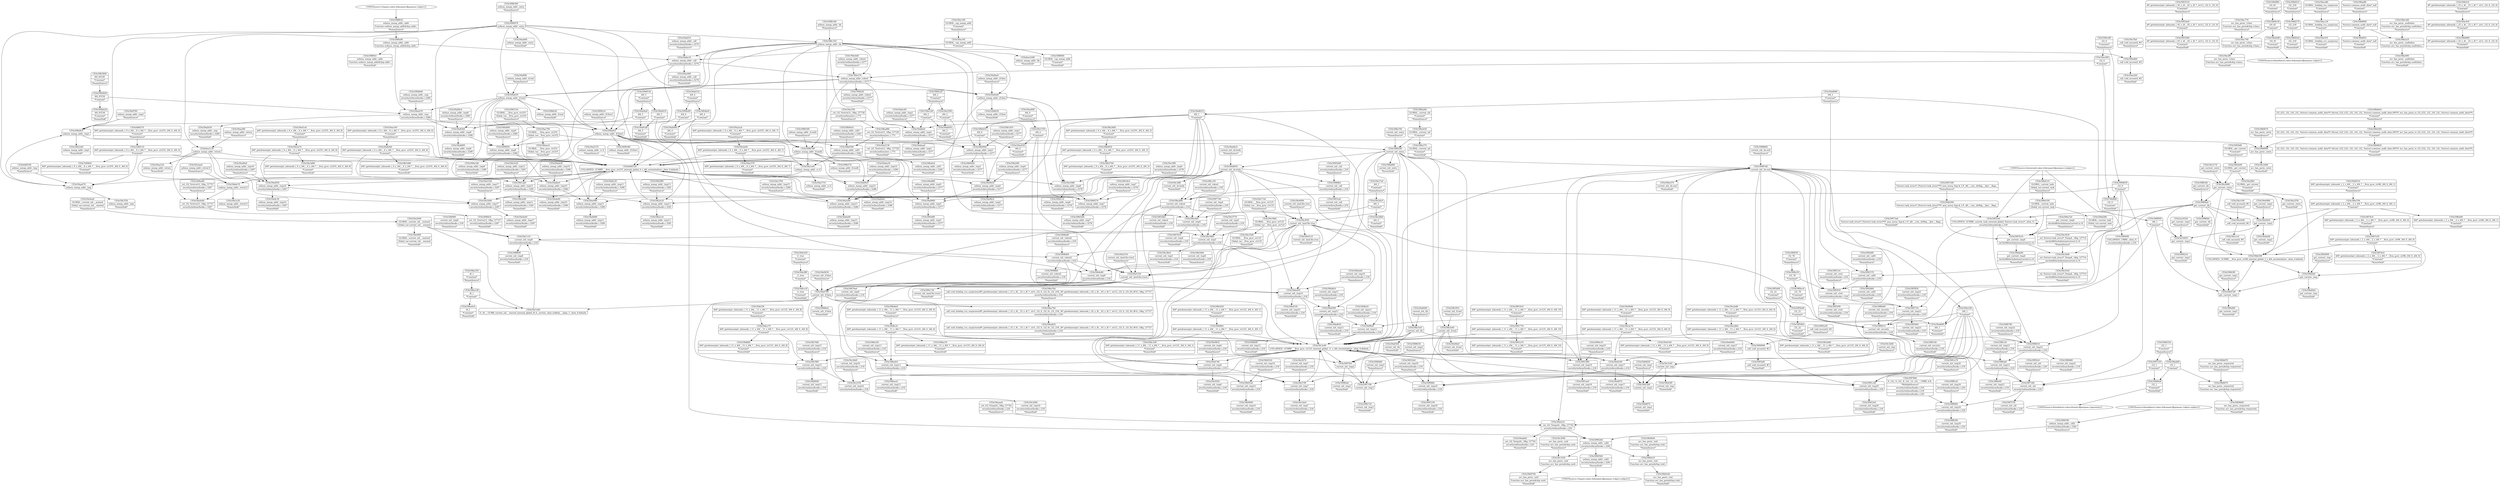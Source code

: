 digraph {
	CE0x59af780 [shape=record,shape=Mrecord,label="{CE0x59af780|selinux_mmap_addr:_tmp1|*SummSource*}"]
	CE0x59af0f0 [shape=record,shape=Mrecord,label="{CE0x59af0f0|selinux_mmap_addr:_if.end|*SummSource*}"]
	CE0x59f50c0 [shape=record,shape=Mrecord,label="{CE0x59f50c0|current_sid:_sid|security/selinux/hooks.c,220|*SummSource*}"]
	CE0x59a6500 [shape=record,shape=Mrecord,label="{CE0x59a6500|current_sid:_bb|*SummSink*}"]
	"CONST[source:0(mediator),value:2(dynamic)][purpose:{object,subject}]"
	CE0x59dccc0 [shape=record,shape=Mrecord,label="{CE0x59dccc0|i1_true|*Constant*|*SummSink*}"]
	CE0x59934a0 [shape=record,shape=Mrecord,label="{CE0x59934a0|i8*_getelementptr_inbounds_(_45_x_i8_,_45_x_i8_*_.str12,_i32_0,_i32_0)|*Constant*}"]
	CE0x59b2460 [shape=record,shape=Mrecord,label="{CE0x59b2460|i64*_getelementptr_inbounds_(_9_x_i64_,_9_x_i64_*___llvm_gcov_ctr255,_i64_0,_i64_3)|*Constant*|*SummSource*}"]
	CE0x59ab510 [shape=record,shape=Mrecord,label="{CE0x59ab510|i64_4|*Constant*|*SummSource*}"]
	CE0x5990240 [shape=record,shape=Mrecord,label="{CE0x5990240|current_sid:_entry}"]
	CE0x59acff0 [shape=record,shape=Mrecord,label="{CE0x59acff0|avc_has_perm:_tclass|Function::avc_has_perm&Arg::tclass::|*SummSink*}"]
	CE0x59f5940 [shape=record,shape=Mrecord,label="{CE0x59f5940|current_sid:_tmp21|security/selinux/hooks.c,218|*SummSink*}"]
	CE0x598a4e0 [shape=record,shape=Mrecord,label="{CE0x598a4e0|selinux_mmap_addr:_call3|security/selinux/hooks.c,3282|*SummSink*}"]
	CE0x59abc40 [shape=record,shape=Mrecord,label="{CE0x59abc40|selinux_mmap_addr:_tmp2|security/selinux/hooks.c,3277|*SummSource*}"]
	CE0x59b6d10 [shape=record,shape=Mrecord,label="{CE0x59b6d10|i64_0|*Constant*}"]
	CE0x59ae800 [shape=record,shape=Mrecord,label="{CE0x59ae800|i64_0|*Constant*|*SummSource*}"]
	CE0x598d5a0 [shape=record,shape=Mrecord,label="{CE0x598d5a0|i32_218|*Constant*|*SummSink*}"]
	CE0x59c2840 [shape=record,shape=Mrecord,label="{CE0x59c2840|current_sid:_tmp16|security/selinux/hooks.c,218|*SummSink*}"]
	CE0x599d440 [shape=record,shape=Mrecord,label="{CE0x599d440|i64_65536|*Constant*}"]
	CE0x59b2cc0 [shape=record,shape=Mrecord,label="{CE0x59b2cc0|selinux_mmap_addr:_tmp13|security/selinux/hooks.c,3281|*SummSink*}"]
	CE0x59a1c00 [shape=record,shape=Mrecord,label="{CE0x59a1c00|_call_void_mcount()_#3|*SummSource*}"]
	CE0x59deeb0 [shape=record,shape=Mrecord,label="{CE0x59deeb0|current_sid:_tmp10|security/selinux/hooks.c,218|*SummSource*}"]
	CE0x599b500 [shape=record,shape=Mrecord,label="{CE0x599b500|selinux_mmap_addr:_if.end4|*SummSource*}"]
	CE0x59b8fd0 [shape=record,shape=Mrecord,label="{CE0x59b8fd0|i64*_getelementptr_inbounds_(_11_x_i64_,_11_x_i64_*___llvm_gcov_ctr125,_i64_0,_i64_8)|*Constant*|*SummSink*}"]
	CE0x6ea1b90 [shape=record,shape=Mrecord,label="{CE0x6ea1b90|selinux_mmap_addr:_bb|*SummSink*}"]
	CE0x59b9e30 [shape=record,shape=Mrecord,label="{CE0x59b9e30|i16_45|*Constant*}"]
	CE0x59a7e60 [shape=record,shape=Mrecord,label="{CE0x59a7e60|0:_i8,_:_GCMR_current_sid.__warned_internal_global_i8_0,_section_.data.unlikely_,_align_1:_elem_0:default:}"]
	CE0x59ace80 [shape=record,shape=Mrecord,label="{CE0x59ace80|GLOBAL:_lockdep_rcu_suspicious|*Constant*|*SummSource*}"]
	CE0x59a2fb0 [shape=record,shape=Mrecord,label="{CE0x59a2fb0|GLOBAL:_get_current|*Constant*|*SummSink*}"]
	CE0x59a82b0 [shape=record,shape=Mrecord,label="{CE0x59a82b0|i64*_getelementptr_inbounds_(_9_x_i64_,_9_x_i64_*___llvm_gcov_ctr255,_i64_0,_i64_6)|*Constant*}"]
	CE0x59e5970 [shape=record,shape=Mrecord,label="{CE0x59e5970|current_sid:_tmp7|security/selinux/hooks.c,218|*SummSource*}"]
	CE0x59b0850 [shape=record,shape=Mrecord,label="{CE0x59b0850|i64*_getelementptr_inbounds_(_9_x_i64_,_9_x_i64_*___llvm_gcov_ctr255,_i64_0,_i64_3)|*Constant*}"]
	CE0x784dfd0 [shape=record,shape=Mrecord,label="{CE0x784dfd0|i32_0|*Constant*|*SummSink*}"]
	CE0x59badf0 [shape=record,shape=Mrecord,label="{CE0x59badf0|%struct.common_audit_data*_null|*Constant*|*SummSource*}"]
	CE0x5991e70 [shape=record,shape=Mrecord,label="{CE0x5991e70|current_sid:_tmp20|security/selinux/hooks.c,218|*SummSource*}"]
	CE0x59b0640 [shape=record,shape=Mrecord,label="{CE0x59b0640|selinux_mmap_addr:_tmp3|security/selinux/hooks.c,3277|*SummSink*}"]
	CE0x598dfb0 [shape=record,shape=Mrecord,label="{CE0x598dfb0|i64*_getelementptr_inbounds_(_11_x_i64_,_11_x_i64_*___llvm_gcov_ctr125,_i64_0,_i64_1)|*Constant*}"]
	CE0x59b2e20 [shape=record,shape=Mrecord,label="{CE0x59b2e20|selinux_mmap_addr:_tmp13|security/selinux/hooks.c,3281}"]
	"CONST[source:0(mediator),value:2(dynamic)][purpose:{object}]"
	CE0x59b2f90 [shape=record,shape=Mrecord,label="{CE0x59b2f90|selinux_mmap_addr:_tmp13|security/selinux/hooks.c,3281|*SummSource*}"]
	CE0x59a3060 [shape=record,shape=Mrecord,label="{CE0x59a3060|get_current:_entry}"]
	CE0x59f5f00 [shape=record,shape=Mrecord,label="{CE0x59f5f00|i32_22|*Constant*|*SummSink*}"]
	CE0x5990e10 [shape=record,shape=Mrecord,label="{CE0x5990e10|current_sid:_tmp19|security/selinux/hooks.c,218|*SummSource*}"]
	CE0x59dcf30 [shape=record,shape=Mrecord,label="{CE0x59dcf30|i64*_getelementptr_inbounds_(_11_x_i64_,_11_x_i64_*___llvm_gcov_ctr125,_i64_0,_i64_8)|*Constant*|*SummSource*}"]
	CE0x59e3f30 [shape=record,shape=Mrecord,label="{CE0x59e3f30|current_sid:_land.lhs.true}"]
	CE0x599a700 [shape=record,shape=Mrecord,label="{CE0x599a700|i64*_getelementptr_inbounds_(_2_x_i64_,_2_x_i64_*___llvm_gcov_ctr98,_i64_0,_i64_1)|*Constant*}"]
	CE0x59e0990 [shape=record,shape=Mrecord,label="{CE0x59e0990|get_current:_tmp2|*SummSource*}"]
	CE0x59bd6c0 [shape=record,shape=Mrecord,label="{CE0x59bd6c0|current_sid:_tmp11|security/selinux/hooks.c,218|*SummSource*}"]
	CE0x59aa470 [shape=record,shape=Mrecord,label="{CE0x59aa470|selinux_mmap_addr:_tmp}"]
	CE0x59b6670 [shape=record,shape=Mrecord,label="{CE0x59b6670|avc_has_perm:_entry|*SummSource*}"]
	CE0x59903f0 [shape=record,shape=Mrecord,label="{CE0x59903f0|selinux_mmap_addr:_call2|security/selinux/hooks.c,3281|*SummSource*}"]
	CE0x59a4930 [shape=record,shape=Mrecord,label="{CE0x59a4930|selinux_mmap_addr:_tmp16|security/selinux/hooks.c,3287}"]
	CE0x59ae790 [shape=record,shape=Mrecord,label="{CE0x59ae790|GLOBAL:___llvm_gcov_ctr255|Global_var:__llvm_gcov_ctr255}"]
	CE0x59f6490 [shape=record,shape=Mrecord,label="{CE0x59f6490|COLLAPSED:_CMRE:_elem_0::|security/selinux/hooks.c,218}"]
	CE0x59f6e00 [shape=record,shape=Mrecord,label="{CE0x59f6e00|current_sid:_tmp23|security/selinux/hooks.c,218|*SummSink*}"]
	CE0x59ab690 [shape=record,shape=Mrecord,label="{CE0x59ab690|i64_4|*Constant*|*SummSink*}"]
	CE0x59980a0 [shape=record,shape=Mrecord,label="{CE0x59980a0|current_sid:_tmp2|*SummSink*}"]
	CE0x5997290 [shape=record,shape=Mrecord,label="{CE0x5997290|%struct.task_struct*_(%struct.task_struct**)*_asm_movq_%gs:$_1:P_,$0_,_r,im,_dirflag_,_fpsr_,_flags_|*SummSource*}"]
	CE0x59a4e40 [shape=record,shape=Mrecord,label="{CE0x59a4e40|selinux_mmap_addr:_tmp17|security/selinux/hooks.c,3287|*SummSink*}"]
	CE0x59987d0 [shape=record,shape=Mrecord,label="{CE0x59987d0|current_sid:_do.end}"]
	CE0x59ba7b0 [shape=record,shape=Mrecord,label="{CE0x59ba7b0|_call_void_lockdep_rcu_suspicious(i8*_getelementptr_inbounds_(_25_x_i8_,_25_x_i8_*_.str3,_i32_0,_i32_0),_i32_218,_i8*_getelementptr_inbounds_(_45_x_i8_,_45_x_i8_*_.str12,_i32_0,_i32_0))_#10,_!dbg_!27727|security/selinux/hooks.c,218|*SummSource*}"]
	CE0x59ba740 [shape=record,shape=Mrecord,label="{CE0x59ba740|_call_void_lockdep_rcu_suspicious(i8*_getelementptr_inbounds_(_25_x_i8_,_25_x_i8_*_.str3,_i32_0,_i32_0),_i32_218,_i8*_getelementptr_inbounds_(_45_x_i8_,_45_x_i8_*_.str12,_i32_0,_i32_0))_#10,_!dbg_!27727|security/selinux/hooks.c,218}"]
	CE0x59b2240 [shape=record,shape=Mrecord,label="{CE0x59b2240|selinux_mmap_addr:_tmp1|*SummSink*}"]
	CE0x59a96c0 [shape=record,shape=Mrecord,label="{CE0x59a96c0|selinux_mmap_addr:_tmp4|security/selinux/hooks.c,3277|*SummSink*}"]
	CE0x784e0d0 [shape=record,shape=Mrecord,label="{CE0x784e0d0|selinux_mmap_addr:_tobool|security/selinux/hooks.c,3277|*SummSource*}"]
	CE0x59dcb50 [shape=record,shape=Mrecord,label="{CE0x59dcb50|i1_true|*Constant*|*SummSource*}"]
	CE0x59b1b20 [shape=record,shape=Mrecord,label="{CE0x59b1b20|selinux_mmap_addr:_tmp12|security/selinux/hooks.c,3281|*SummSource*}"]
	CE0x59dc9f0 [shape=record,shape=Mrecord,label="{CE0x59dc9f0|i1_true|*Constant*}"]
	CE0x59ba820 [shape=record,shape=Mrecord,label="{CE0x59ba820|_call_void_lockdep_rcu_suspicious(i8*_getelementptr_inbounds_(_25_x_i8_,_25_x_i8_*_.str3,_i32_0,_i32_0),_i32_218,_i8*_getelementptr_inbounds_(_45_x_i8_,_45_x_i8_*_.str12,_i32_0,_i32_0))_#10,_!dbg_!27727|security/selinux/hooks.c,218|*SummSink*}"]
	CE0x59a2a00 [shape=record,shape=Mrecord,label="{CE0x59a2a00|i64*_getelementptr_inbounds_(_9_x_i64_,_9_x_i64_*___llvm_gcov_ctr255,_i64_0,_i64_7)|*Constant*}"]
	CE0x59a1f50 [shape=record,shape=Mrecord,label="{CE0x59a1f50|_ret_i32_%retval.0,_!dbg_!27728|security/selinux/avc.c,775|*SummSource*}"]
	CE0x5997810 [shape=record,shape=Mrecord,label="{CE0x5997810|current_sid:_tmp4|security/selinux/hooks.c,218|*SummSink*}"]
	CE0x59a7c10 [shape=record,shape=Mrecord,label="{CE0x59a7c10|current_sid:_tmp8|security/selinux/hooks.c,218}"]
	CE0x59ade60 [shape=record,shape=Mrecord,label="{CE0x59ade60|selinux_mmap_addr:_tmp10|security/selinux/hooks.c,3280|*SummSink*}"]
	CE0x59a3ae0 [shape=record,shape=Mrecord,label="{CE0x59a3ae0|selinux_mmap_addr:_retval.0|*SummSource*}"]
	CE0x598c350 [shape=record,shape=Mrecord,label="{CE0x598c350|selinux_mmap_addr:_bb}"]
	CE0x59ab950 [shape=record,shape=Mrecord,label="{CE0x59ab950|i64_2|*Constant*|*SummSink*}"]
	CE0x59a6a30 [shape=record,shape=Mrecord,label="{CE0x59a6a30|selinux_mmap_addr:_tmp14|security/selinux/hooks.c,3286|*SummSource*}"]
	CE0x59a3250 [shape=record,shape=Mrecord,label="{CE0x59a3250|get_current:_entry|*SummSink*}"]
	CE0x59c3d40 [shape=record,shape=Mrecord,label="{CE0x59c3d40|current_sid:_tmp|*SummSource*}"]
	CE0x59e4ea0 [shape=record,shape=Mrecord,label="{CE0x59e4ea0|GLOBAL:_current_sid.__warned|Global_var:current_sid.__warned|*SummSource*}"]
	CE0x598fb50 [shape=record,shape=Mrecord,label="{CE0x598fb50|selinux_mmap_addr:_addr|Function::selinux_mmap_addr&Arg::addr::|*SummSource*}"]
	CE0x59dd510 [shape=record,shape=Mrecord,label="{CE0x59dd510|i64*_getelementptr_inbounds_(_2_x_i64_,_2_x_i64_*___llvm_gcov_ctr98,_i64_0,_i64_1)|*Constant*|*SummSource*}"]
	CE0x598a700 [shape=record,shape=Mrecord,label="{CE0x598a700|current_sid:_entry|*SummSource*}"]
	CE0x59f5bd0 [shape=record,shape=Mrecord,label="{CE0x59f5bd0|i32_22|*Constant*}"]
	CE0x59a80f0 [shape=record,shape=Mrecord,label="{CE0x59a80f0|i64_1|*Constant*|*SummSink*}"]
	CE0x59a1ee0 [shape=record,shape=Mrecord,label="{CE0x59a1ee0|selinux_mmap_addr:_rc.0}"]
	CE0x59a66c0 [shape=record,shape=Mrecord,label="{CE0x59a66c0|current_sid:_do.body|*SummSource*}"]
	CE0x59b3dd0 [shape=record,shape=Mrecord,label="{CE0x59b3dd0|i64*_getelementptr_inbounds_(_11_x_i64_,_11_x_i64_*___llvm_gcov_ctr125,_i64_0,_i64_0)|*Constant*|*SummSink*}"]
	CE0x528d110 [shape=record,shape=Mrecord,label="{CE0x528d110|i64*_getelementptr_inbounds_(_9_x_i64_,_9_x_i64_*___llvm_gcov_ctr255,_i64_0,_i64_0)|*Constant*}"]
	CE0x59aabb0 [shape=record,shape=Mrecord,label="{CE0x59aabb0|_ret_i32_%tmp24,_!dbg_!27742|security/selinux/hooks.c,220|*SummSink*}"]
	CE0x5995dd0 [shape=record,shape=Mrecord,label="{CE0x5995dd0|current_sid:_call|security/selinux/hooks.c,218|*SummSource*}"]
	CE0x59a2e00 [shape=record,shape=Mrecord,label="{CE0x59a2e00|selinux_mmap_addr:_tmp15|security/selinux/hooks.c,3286}"]
	CE0x59b6ca0 [shape=record,shape=Mrecord,label="{CE0x59b6ca0|i64_2|*Constant*|*SummSource*}"]
	CE0x790fa50 [shape=record,shape=Mrecord,label="{CE0x790fa50|selinux_mmap_addr:_tobool|security/selinux/hooks.c,3277|*SummSink*}"]
	CE0x5999f30 [shape=record,shape=Mrecord,label="{CE0x5999f30|selinux_mmap_addr:_tmp9|security/selinux/hooks.c,3280}"]
	CE0x5996fb0 [shape=record,shape=Mrecord,label="{CE0x5996fb0|current_sid:_call|security/selinux/hooks.c,218}"]
	CE0x59bda90 [shape=record,shape=Mrecord,label="{CE0x59bda90|get_current:_tmp4|./arch/x86/include/asm/current.h,14|*SummSink*}"]
	CE0x59ac000 [shape=record,shape=Mrecord,label="{CE0x59ac000|selinux_mmap_addr:_call|security/selinux/hooks.c,3276|*SummSink*}"]
	CE0x59b1ab0 [shape=record,shape=Mrecord,label="{CE0x59b1ab0|selinux_mmap_addr:_tmp12|security/selinux/hooks.c,3281}"]
	CE0x59a2710 [shape=record,shape=Mrecord,label="{CE0x59a2710|selinux_mmap_addr:_rc.0|*SummSink*}"]
	CE0x59dc1d0 [shape=record,shape=Mrecord,label="{CE0x59dc1d0|i64*_getelementptr_inbounds_(_11_x_i64_,_11_x_i64_*___llvm_gcov_ctr125,_i64_0,_i64_1)|*Constant*|*SummSink*}"]
	CE0x59a3d90 [shape=record,shape=Mrecord,label="{CE0x59a3d90|i64*_getelementptr_inbounds_(_9_x_i64_,_9_x_i64_*___llvm_gcov_ctr255,_i64_0,_i64_8)|*Constant*|*SummSink*}"]
	CE0x528d020 [shape=record,shape=Mrecord,label="{CE0x528d020|selinux_mmap_addr:_if.then|*SummSink*}"]
	CE0x59b4000 [shape=record,shape=Mrecord,label="{CE0x59b4000|get_current:_tmp|*SummSource*}"]
	CE0x5993db0 [shape=record,shape=Mrecord,label="{CE0x5993db0|current_sid:_tobool|security/selinux/hooks.c,218|*SummSink*}"]
	CE0x5997190 [shape=record,shape=Mrecord,label="{CE0x5997190|current_sid:_tmp3}"]
	CE0x59f5290 [shape=record,shape=Mrecord,label="{CE0x59f5290|current_sid:_cred|security/selinux/hooks.c,218|*SummSink*}"]
	CE0x59dfa20 [shape=record,shape=Mrecord,label="{CE0x59dfa20|current_sid:_tmp12|security/selinux/hooks.c,218|*SummSource*}"]
	CE0x599a060 [shape=record,shape=Mrecord,label="{CE0x599a060|selinux_mmap_addr:_tmp9|security/selinux/hooks.c,3280|*SummSource*}"]
	CE0x59b66e0 [shape=record,shape=Mrecord,label="{CE0x59b66e0|i32_(i32,_i32,_i16,_i32,_%struct.common_audit_data*)*_bitcast_(i32_(i32,_i32,_i16,_i32,_%struct.common_audit_data.495*)*_avc_has_perm_to_i32_(i32,_i32,_i16,_i32,_%struct.common_audit_data*)*)|*Constant*|*SummSource*}"]
	CE0x59e16b0 [shape=record,shape=Mrecord,label="{CE0x59e16b0|GLOBAL:___llvm_gcov_ctr125|Global_var:__llvm_gcov_ctr125}"]
	CE0x5998fb0 [shape=record,shape=Mrecord,label="{CE0x5998fb0|current_sid:_tobool1|security/selinux/hooks.c,218|*SummSink*}"]
	CE0x59b6990 [shape=record,shape=Mrecord,label="{CE0x59b6990|avc_has_perm:_entry}"]
	CE0x59e3660 [shape=record,shape=Mrecord,label="{CE0x59e3660|current_sid:_tmp5|security/selinux/hooks.c,218}"]
	CE0x59992c0 [shape=record,shape=Mrecord,label="{CE0x59992c0|selinux_mmap_addr:_if.then1|*SummSource*}"]
	CE0x59be3d0 [shape=record,shape=Mrecord,label="{CE0x59be3d0|avc_has_perm:_auditdata|Function::avc_has_perm&Arg::auditdata::|*SummSource*}"]
	CE0x59dea70 [shape=record,shape=Mrecord,label="{CE0x59dea70|i64*_getelementptr_inbounds_(_11_x_i64_,_11_x_i64_*___llvm_gcov_ctr125,_i64_0,_i64_6)|*Constant*|*SummSink*}"]
	CE0x6d6f190 [shape=record,shape=Mrecord,label="{CE0x6d6f190|selinux_mmap_addr:_tmp|*SummSource*}"]
	CE0x59b8330 [shape=record,shape=Mrecord,label="{CE0x59b8330|i32_1|*Constant*|*SummSource*}"]
	CE0x59dfe20 [shape=record,shape=Mrecord,label="{CE0x59dfe20|i64*_getelementptr_inbounds_(_11_x_i64_,_11_x_i64_*___llvm_gcov_ctr125,_i64_0,_i64_6)|*Constant*}"]
	CE0x59a3a70 [shape=record,shape=Mrecord,label="{CE0x59a3a70|i64*_getelementptr_inbounds_(_9_x_i64_,_9_x_i64_*___llvm_gcov_ctr255,_i64_0,_i64_8)|*Constant*}"]
	CE0x5992570 [shape=record,shape=Mrecord,label="{CE0x5992570|current_sid:_call4|security/selinux/hooks.c,218}"]
	CE0x59bcc50 [shape=record,shape=Mrecord,label="{CE0x59bcc50|current_sid:_tobool|security/selinux/hooks.c,218|*SummSource*}"]
	CE0x59b20f0 [shape=record,shape=Mrecord,label="{CE0x59b20f0|selinux_mmap_addr:_tmp4|security/selinux/hooks.c,3277|*SummSource*}"]
	CE0x59ae2b0 [shape=record,shape=Mrecord,label="{CE0x59ae2b0|_call_void_mcount()_#3|*SummSink*}"]
	CE0x59aa100 [shape=record,shape=Mrecord,label="{CE0x59aa100|i64*_getelementptr_inbounds_(_9_x_i64_,_9_x_i64_*___llvm_gcov_ctr255,_i64_0,_i64_6)|*Constant*|*SummSource*}"]
	CE0x59a6440 [shape=record,shape=Mrecord,label="{CE0x59a6440|current_sid:_bb|*SummSource*}"]
	CE0x598d270 [shape=record,shape=Mrecord,label="{CE0x598d270|i32_218|*Constant*}"]
	CE0x59f5050 [shape=record,shape=Mrecord,label="{CE0x59f5050|current_sid:_cred|security/selinux/hooks.c,218}"]
	CE0x59c2550 [shape=record,shape=Mrecord,label="{CE0x59c2550|current_sid:_tmp16|security/selinux/hooks.c,218}"]
	CE0x59b7fd0 [shape=record,shape=Mrecord,label="{CE0x59b7fd0|current_sid:_tmp15|security/selinux/hooks.c,218|*SummSource*}"]
	CE0x59bc5e0 [shape=record,shape=Mrecord,label="{CE0x59bc5e0|current_sid:_bb}"]
	CE0x59f81a0 [shape=record,shape=Mrecord,label="{CE0x59f81a0|current_sid:_tmp24|security/selinux/hooks.c,220|*SummSource*}"]
	CE0x59bd0a0 [shape=record,shape=Mrecord,label="{CE0x59bd0a0|get_current:_tmp|*SummSink*}"]
	CE0x59dc2b0 [shape=record,shape=Mrecord,label="{CE0x59dc2b0|current_sid:_tmp1}"]
	CE0x59b8600 [shape=record,shape=Mrecord,label="{CE0x59b8600|%struct.common_audit_data*_null|*Constant*}"]
	CE0x59b7f60 [shape=record,shape=Mrecord,label="{CE0x59b7f60|current_sid:_tmp15|security/selinux/hooks.c,218}"]
	CE0x59a9630 [shape=record,shape=Mrecord,label="{CE0x59a9630|selinux_mmap_addr:_tmp4|security/selinux/hooks.c,3277}"]
	CE0x59e0a00 [shape=record,shape=Mrecord,label="{CE0x59e0a00|get_current:_tmp2|*SummSink*}"]
	CE0x59b4100 [shape=record,shape=Mrecord,label="{CE0x59b4100|GLOBAL:_current_task|Global_var:current_task}"]
	CE0x59b4e80 [shape=record,shape=Mrecord,label="{CE0x59b4e80|current_sid:_tmp9|security/selinux/hooks.c,218}"]
	CE0x59e1550 [shape=record,shape=Mrecord,label="{CE0x59e1550|i64_0|*Constant*}"]
	CE0x599a7a0 [shape=record,shape=Mrecord,label="{CE0x599a7a0|get_current:_tmp4|./arch/x86/include/asm/current.h,14|*SummSource*}"]
	CE0x59aa400 [shape=record,shape=Mrecord,label="{CE0x59aa400|selinux_mmap_addr:_entry|*SummSink*}"]
	CE0x59a3170 [shape=record,shape=Mrecord,label="{CE0x59a3170|get_current:_entry|*SummSource*}"]
	CE0x784e1d0 [shape=record,shape=Mrecord,label="{CE0x784e1d0|i64_2|*Constant*}"]
	CE0x59a6e00 [shape=record,shape=Mrecord,label="{CE0x59a6e00|selinux_mmap_addr:_tmp15|security/selinux/hooks.c,3286|*SummSink*}"]
	CE0x59a4c30 [shape=record,shape=Mrecord,label="{CE0x59a4c30|selinux_mmap_addr:_tmp16|security/selinux/hooks.c,3287|*SummSink*}"]
	CE0x59b4d10 [shape=record,shape=Mrecord,label="{CE0x59b4d10|i64_5|*Constant*}"]
	CE0x598e050 [shape=record,shape=Mrecord,label="{CE0x598e050|i64*_getelementptr_inbounds_(_11_x_i64_,_11_x_i64_*___llvm_gcov_ctr125,_i64_0,_i64_1)|*Constant*|*SummSource*}"]
	CE0x59ded30 [shape=record,shape=Mrecord,label="{CE0x59ded30|current_sid:_tmp10|security/selinux/hooks.c,218}"]
	CE0x59dd620 [shape=record,shape=Mrecord,label="{CE0x59dd620|current_sid:_tmp1|*SummSource*}"]
	CE0x59f55a0 [shape=record,shape=Mrecord,label="{CE0x59f55a0|COLLAPSED:_GCMRE_current_task_external_global_%struct.task_struct*:_elem_0::|security/selinux/hooks.c,218}"]
	CE0x5996660 [shape=record,shape=Mrecord,label="{CE0x5996660|current_sid:_tmp3|*SummSource*}"]
	CE0x59f7960 [shape=record,shape=Mrecord,label="{CE0x59f7960|0:_i32,_4:_i32,_8:_i32,_12:_i32,_:_CMRE_4,8_|*MultipleSource*|security/selinux/hooks.c,218|security/selinux/hooks.c,218|security/selinux/hooks.c,220}"]
	CE0x5993ca0 [shape=record,shape=Mrecord,label="{CE0x5993ca0|current_sid:_call|security/selinux/hooks.c,218|*SummSink*}"]
	CE0x59a1b90 [shape=record,shape=Mrecord,label="{CE0x59a1b90|_call_void_mcount()_#3}"]
	CE0x59e38e0 [shape=record,shape=Mrecord,label="{CE0x59e38e0|current_sid:_tmp5|security/selinux/hooks.c,218|*SummSink*}"]
	CE0x599d1c0 [shape=record,shape=Mrecord,label="{CE0x599d1c0|selinux_mmap_addr:_tmp6|security/selinux/hooks.c,3278|*SummSink*}"]
	CE0x59c3c60 [shape=record,shape=Mrecord,label="{CE0x59c3c60|current_sid:_tmp}"]
	CE0x598f690 [shape=record,shape=Mrecord,label="{CE0x598f690|current_sid:_tmp8|security/selinux/hooks.c,218|*SummSink*}"]
	CE0x59a6650 [shape=record,shape=Mrecord,label="{CE0x59a6650|current_sid:_do.body}"]
	CE0x599db90 [shape=record,shape=Mrecord,label="{CE0x599db90|selinux_mmap_addr:_cmp|security/selinux/hooks.c,3280|*SummSource*}"]
	CE0x59c3320 [shape=record,shape=Mrecord,label="{CE0x59c3320|avc_has_perm:_ssid|Function::avc_has_perm&Arg::ssid::}"]
	CE0x5991ae0 [shape=record,shape=Mrecord,label="{CE0x5991ae0|current_sid:_tmp19|security/selinux/hooks.c,218|*SummSink*}"]
	CE0x598cfc0 [shape=record,shape=Mrecord,label="{CE0x598cfc0|i8*_getelementptr_inbounds_(_25_x_i8_,_25_x_i8_*_.str3,_i32_0,_i32_0)|*Constant*|*SummSource*}"]
	CE0x59f6780 [shape=record,shape=Mrecord,label="{CE0x59f6780|current_sid:_tmp22|security/selinux/hooks.c,218|*SummSource*}"]
	CE0x6ea1c30 [shape=record,shape=Mrecord,label="{CE0x6ea1c30|selinux_mmap_addr:_return}"]
	CE0x59a3c20 [shape=record,shape=Mrecord,label="{CE0x59a3c20|selinux_mmap_addr:_retval.0|*SummSink*}"]
	CE0x59f85d0 [shape=record,shape=Mrecord,label="{CE0x59f85d0|get_current:_bb|*SummSource*}"]
	CE0x59e17e0 [shape=record,shape=Mrecord,label="{CE0x59e17e0|GLOBAL:___llvm_gcov_ctr125|Global_var:__llvm_gcov_ctr125|*SummSource*}"]
	CE0x59e0920 [shape=record,shape=Mrecord,label="{CE0x59e0920|get_current:_tmp2}"]
	CE0x59f6880 [shape=record,shape=Mrecord,label="{CE0x59f6880|current_sid:_tmp22|security/selinux/hooks.c,218|*SummSink*}"]
	CE0x599da20 [shape=record,shape=Mrecord,label="{CE0x599da20|i64_65536|*Constant*|*SummSink*}"]
	CE0x59f73d0 [shape=record,shape=Mrecord,label="{CE0x59f73d0|current_sid:_sid|security/selinux/hooks.c,220}"]
	CE0x59abf10 [shape=record,shape=Mrecord,label="{CE0x59abf10|selinux_mmap_addr:_call|security/selinux/hooks.c,3276|*SummSource*}"]
	CE0x59a2370 [shape=record,shape=Mrecord,label="{CE0x59a2370|i64*_getelementptr_inbounds_(_9_x_i64_,_9_x_i64_*___llvm_gcov_ctr255,_i64_0,_i64_7)|*Constant*|*SummSink*}"]
	CE0x59baec0 [shape=record,shape=Mrecord,label="{CE0x59baec0|GLOBAL:___llvm_gcov_ctr255|Global_var:__llvm_gcov_ctr255|*SummSink*}"]
	CE0x5990fb0 [shape=record,shape=Mrecord,label="{CE0x5990fb0|current_sid:_tmp18|security/selinux/hooks.c,218}"]
	CE0x599a4b0 [shape=record,shape=Mrecord,label="{CE0x599a4b0|_call_void_mcount()_#3}"]
	CE0x5993510 [shape=record,shape=Mrecord,label="{CE0x5993510|i8*_getelementptr_inbounds_(_45_x_i8_,_45_x_i8_*_.str12,_i32_0,_i32_0)|*Constant*|*SummSource*}"]
	CE0x5999380 [shape=record,shape=Mrecord,label="{CE0x5999380|selinux_mmap_addr:_if.then1|*SummSink*}"]
	CE0x59b5840 [shape=record,shape=Mrecord,label="{CE0x59b5840|i64_65536|*Constant*|*SummSource*}"]
	CE0x5998e80 [shape=record,shape=Mrecord,label="{CE0x5998e80|current_sid:_tobool1|security/selinux/hooks.c,218|*SummSource*}"]
	CE0x59922e0 [shape=record,shape=Mrecord,label="{CE0x59922e0|current_sid:_tmp20|security/selinux/hooks.c,218|*SummSink*}"]
	CE0x59e5e70 [shape=record,shape=Mrecord,label="{CE0x59e5e70|i64*_getelementptr_inbounds_(_11_x_i64_,_11_x_i64_*___llvm_gcov_ctr125,_i64_0,_i64_9)|*Constant*}"]
	CE0x59aa280 [shape=record,shape=Mrecord,label="{CE0x59aa280|selinux_mmap_addr:_return|*SummSource*}"]
	CE0x59a84c0 [shape=record,shape=Mrecord,label="{CE0x59a84c0|selinux_mmap_addr:_tmp8|security/selinux/hooks.c,3280|*SummSource*}"]
	CE0x59c26d0 [shape=record,shape=Mrecord,label="{CE0x59c26d0|current_sid:_tmp16|security/selinux/hooks.c,218|*SummSource*}"]
	CE0x59b8670 [shape=record,shape=Mrecord,label="{CE0x59b8670|avc_has_perm:_requested|Function::avc_has_perm&Arg::requested::}"]
	CE0x59bd330 [shape=record,shape=Mrecord,label="{CE0x59bd330|current_sid:_tmp10|security/selinux/hooks.c,218|*SummSink*}"]
	CE0x59bd830 [shape=record,shape=Mrecord,label="{CE0x59bd830|current_sid:_tmp11|security/selinux/hooks.c,218|*SummSink*}"]
	CE0x59b3e40 [shape=record,shape=Mrecord,label="{CE0x59b3e40|current_sid:_if.end}"]
	CE0x59b4210 [shape=record,shape=Mrecord,label="{CE0x59b4210|GLOBAL:_current_task|Global_var:current_task|*SummSource*}"]
	CE0x59b84a0 [shape=record,shape=Mrecord,label="{CE0x59b84a0|i32_1|*Constant*|*SummSink*}"]
	CE0x59a8080 [shape=record,shape=Mrecord,label="{CE0x59a8080|i64_1|*Constant*|*SummSource*}"]
	CE0x59aaaa0 [shape=record,shape=Mrecord,label="{CE0x59aaaa0|_ret_i32_%tmp24,_!dbg_!27742|security/selinux/hooks.c,220|*SummSource*}"]
	CE0x598f900 [shape=record,shape=Mrecord,label="{CE0x598f900|GLOBAL:_cap_mmap_addr|*Constant*|*SummSink*}"]
	CE0x59e35d0 [shape=record,shape=Mrecord,label="{CE0x59e35d0|GLOBAL:___llvm_gcov_ctr125|Global_var:__llvm_gcov_ctr125|*SummSink*}"]
	CE0x5997fc0 [shape=record,shape=Mrecord,label="{CE0x5997fc0|current_sid:_tmp2}"]
	CE0x5997740 [shape=record,shape=Mrecord,label="{CE0x5997740|current_sid:_tmp4|security/selinux/hooks.c,218|*SummSource*}"]
	CE0x59e06e0 [shape=record,shape=Mrecord,label="{CE0x59e06e0|current_sid:_if.end|*SummSink*}"]
	CE0x59a5040 [shape=record,shape=Mrecord,label="{CE0x59a5040|selinux_mmap_addr:_tmp17|security/selinux/hooks.c,3287}"]
	CE0x5997e50 [shape=record,shape=Mrecord,label="{CE0x5997e50|i64*_getelementptr_inbounds_(_2_x_i64_,_2_x_i64_*___llvm_gcov_ctr98,_i64_0,_i64_0)|*Constant*}"]
	CE0x59a7f30 [shape=record,shape=Mrecord,label="{CE0x59a7f30|selinux_mmap_addr:_tmp|*SummSink*}"]
	CE0x59976a0 [shape=record,shape=Mrecord,label="{CE0x59976a0|current_sid:_tmp9|security/selinux/hooks.c,218|*SummSink*}"]
	CE0x59e2db0 [shape=record,shape=Mrecord,label="{CE0x59e2db0|i64*_getelementptr_inbounds_(_11_x_i64_,_11_x_i64_*___llvm_gcov_ctr125,_i64_0,_i64_0)|*Constant*}"]
	CE0x7049fe0 [shape=record,shape=Mrecord,label="{CE0x7049fe0|i64*_getelementptr_inbounds_(_9_x_i64_,_9_x_i64_*___llvm_gcov_ctr255,_i64_0,_i64_0)|*Constant*|*SummSink*}"]
	CE0x59acc30 [shape=record,shape=Mrecord,label="{CE0x59acc30|GLOBAL:_lockdep_rcu_suspicious|*Constant*}"]
	CE0x598e8e0 [shape=record,shape=Mrecord,label="{CE0x598e8e0|i64*_getelementptr_inbounds_(_11_x_i64_,_11_x_i64_*___llvm_gcov_ctr125,_i64_0,_i64_6)|*Constant*|*SummSource*}"]
	CE0x59dfb90 [shape=record,shape=Mrecord,label="{CE0x59dfb90|current_sid:_tmp12|security/selinux/hooks.c,218|*SummSink*}"]
	CE0x599a9f0 [shape=record,shape=Mrecord,label="{CE0x599a9f0|selinux_mmap_addr:_tmp5|security/selinux/hooks.c,3277|*SummSink*}"]
	CE0x598a9c0 [shape=record,shape=Mrecord,label="{CE0x598a9c0|selinux_mmap_addr:_tmp1}"]
	"CONST[source:1(input),value:2(dynamic)][purpose:{object,subject}]"
	CE0x59b3f10 [shape=record,shape=Mrecord,label="{CE0x59b3f10|current_sid:_if.end|*SummSource*}"]
	CE0x59f7dc0 [shape=record,shape=Mrecord,label="{CE0x59f7dc0|i64*_getelementptr_inbounds_(_2_x_i64_,_2_x_i64_*___llvm_gcov_ctr98,_i64_0,_i64_0)|*Constant*|*SummSink*}"]
	CE0x59f5d00 [shape=record,shape=Mrecord,label="{CE0x59f5d00|i32_22|*Constant*|*SummSource*}"]
	CE0x59b4be0 [shape=record,shape=Mrecord,label="{CE0x59b4be0|i64_4|*Constant*}"]
	CE0x59f6ab0 [shape=record,shape=Mrecord,label="{CE0x59f6ab0|current_sid:_tmp23|security/selinux/hooks.c,218}"]
	CE0x59942c0 [shape=record,shape=Mrecord,label="{CE0x59942c0|get_current:_tmp3|*SummSink*}"]
	CE0x59a69c0 [shape=record,shape=Mrecord,label="{CE0x59a69c0|selinux_mmap_addr:_tmp14|security/selinux/hooks.c,3286}"]
	CE0x59ab430 [shape=record,shape=Mrecord,label="{CE0x59ab430|selinux_mmap_addr:_cmp|security/selinux/hooks.c,3280|*SummSink*}"]
	CE0x598a370 [shape=record,shape=Mrecord,label="{CE0x598a370|GLOBAL:_current_sid|*Constant*|*SummSink*}"]
	CE0x59a81d0 [shape=record,shape=Mrecord,label="{CE0x59a81d0|i64_5|*Constant*|*SummSink*}"]
	CE0x59b1680 [shape=record,shape=Mrecord,label="{CE0x59b1680|i64*_getelementptr_inbounds_(_9_x_i64_,_9_x_i64_*___llvm_gcov_ctr255,_i64_0,_i64_6)|*Constant*|*SummSink*}"]
	CE0x59abe10 [shape=record,shape=Mrecord,label="{CE0x59abe10|selinux_mmap_addr:_call|security/selinux/hooks.c,3276}"]
	CE0x59902b0 [shape=record,shape=Mrecord,label="{CE0x59902b0|selinux_mmap_addr:_call2|security/selinux/hooks.c,3281}"]
	CE0x5992b00 [shape=record,shape=Mrecord,label="{CE0x5992b00|GLOBAL:_get_current|*Constant*}"]
	CE0x59adbc0 [shape=record,shape=Mrecord,label="{CE0x59adbc0|selinux_mmap_addr:_tmp10|security/selinux/hooks.c,3280}"]
	CE0x59f60d0 [shape=record,shape=Mrecord,label="{CE0x59f60d0|current_sid:_security|security/selinux/hooks.c,218|*SummSource*}"]
	CE0x59ab800 [shape=record,shape=Mrecord,label="{CE0x59ab800|selinux_mmap_addr:_tmp8|security/selinux/hooks.c,3280|*SummSink*}"]
	CE0x599afd0 [shape=record,shape=Mrecord,label="{CE0x599afd0|get_current:_tmp1|*SummSink*}"]
	CE0x59b9cb0 [shape=record,shape=Mrecord,label="{CE0x59b9cb0|avc_has_perm:_tsid|Function::avc_has_perm&Arg::tsid::|*SummSink*}"]
	CE0x59e61d0 [shape=record,shape=Mrecord,label="{CE0x59e61d0|i64*_getelementptr_inbounds_(_11_x_i64_,_11_x_i64_*___llvm_gcov_ctr125,_i64_0,_i64_9)|*Constant*|*SummSink*}"]
	CE0x59b1d10 [shape=record,shape=Mrecord,label="{CE0x59b1d10|selinux_mmap_addr:_tmp3|security/selinux/hooks.c,3277|*SummSource*}"]
	CE0x59aa320 [shape=record,shape=Mrecord,label="{CE0x59aa320|selinux_mmap_addr:_return|*SummSink*}"]
	CE0x59a2ac0 [shape=record,shape=Mrecord,label="{CE0x59a2ac0|i64*_getelementptr_inbounds_(_9_x_i64_,_9_x_i64_*___llvm_gcov_ctr255,_i64_0,_i64_7)|*Constant*|*SummSource*}"]
	CE0x599a1d0 [shape=record,shape=Mrecord,label="{CE0x599a1d0|selinux_mmap_addr:_tmp9|security/selinux/hooks.c,3280|*SummSink*}"]
	CE0x5991a70 [shape=record,shape=Mrecord,label="{CE0x5991a70|i64*_getelementptr_inbounds_(_11_x_i64_,_11_x_i64_*___llvm_gcov_ctr125,_i64_0,_i64_10)|*Constant*|*SummSink*}"]
	CE0x59a5350 [shape=record,shape=Mrecord,label="{CE0x59a5350|current_sid:_land.lhs.true2}"]
	CE0x59e2e80 [shape=record,shape=Mrecord,label="{CE0x59e2e80|i64*_getelementptr_inbounds_(_11_x_i64_,_11_x_i64_*___llvm_gcov_ctr125,_i64_0,_i64_0)|*Constant*|*SummSource*}"]
	CE0x598efd0 [shape=record,shape=Mrecord,label="{CE0x598efd0|i64*_getelementptr_inbounds_(_2_x_i64_,_2_x_i64_*___llvm_gcov_ctr98,_i64_0,_i64_1)|*Constant*|*SummSink*}"]
	CE0x59f6610 [shape=record,shape=Mrecord,label="{CE0x59f6610|current_sid:_tmp22|security/selinux/hooks.c,218}"]
	CE0x59e27a0 [shape=record,shape=Mrecord,label="{CE0x59e27a0|i64_3|*Constant*|*SummSource*}"]
	CE0x59a51b0 [shape=record,shape=Mrecord,label="{CE0x59a51b0|selinux_mmap_addr:_tmp17|security/selinux/hooks.c,3287|*SummSource*}"]
	CE0x59919c0 [shape=record,shape=Mrecord,label="{CE0x59919c0|i64*_getelementptr_inbounds_(_11_x_i64_,_11_x_i64_*___llvm_gcov_ctr125,_i64_0,_i64_10)|*Constant*|*SummSource*}"]
	CE0x59aa5c0 [shape=record,shape=Mrecord,label="{CE0x59aa5c0|_ret_i32_%tmp24,_!dbg_!27742|security/selinux/hooks.c,220}"]
	CE0x598f4f0 [shape=record,shape=Mrecord,label="{CE0x598f4f0|current_sid:_tmp8|security/selinux/hooks.c,218|*SummSource*}"]
	CE0x59f80b0 [shape=record,shape=Mrecord,label="{CE0x59f80b0|current_sid:_tmp24|security/selinux/hooks.c,220}"]
	CE0x59a3430 [shape=record,shape=Mrecord,label="{CE0x59a3430|_ret_%struct.task_struct*_%tmp4,_!dbg_!27714|./arch/x86/include/asm/current.h,14|*SummSource*}"]
	CE0x59c2d90 [shape=record,shape=Mrecord,label="{CE0x59c2d90|avc_has_perm:_entry|*SummSink*}"]
	CE0x59bdf10 [shape=record,shape=Mrecord,label="{CE0x59bdf10|%struct.common_audit_data*_null|*Constant*|*SummSink*}"]
	CE0x59a35e0 [shape=record,shape=Mrecord,label="{CE0x59a35e0|_ret_%struct.task_struct*_%tmp4,_!dbg_!27714|./arch/x86/include/asm/current.h,14|*SummSink*}"]
	CE0x59dc240 [shape=record,shape=Mrecord,label="{CE0x59dc240|i64_1|*Constant*}"]
	CE0x59e6600 [shape=record,shape=Mrecord,label="{CE0x59e6600|current_sid:_tmp17|security/selinux/hooks.c,218|*SummSource*}"]
	CE0x59f74c0 [shape=record,shape=Mrecord,label="{CE0x59f74c0|i64*_getelementptr_inbounds_(_2_x_i64_,_2_x_i64_*___llvm_gcov_ctr98,_i64_0,_i64_0)|*Constant*|*SummSource*}"]
	CE0x59b2700 [shape=record,shape=Mrecord,label="{CE0x59b2700|i64*_getelementptr_inbounds_(_9_x_i64_,_9_x_i64_*___llvm_gcov_ctr255,_i64_0,_i64_3)|*Constant*|*SummSink*}"]
	CE0x598a260 [shape=record,shape=Mrecord,label="{CE0x598a260|GLOBAL:_current_sid|*Constant*|*SummSource*}"]
	CE0x59e28b0 [shape=record,shape=Mrecord,label="{CE0x59e28b0|i64_3|*Constant*|*SummSink*}"]
	CE0x59e4000 [shape=record,shape=Mrecord,label="{CE0x59e4000|current_sid:_land.lhs.true|*SummSource*}"]
	CE0x59e3df0 [shape=record,shape=Mrecord,label="{CE0x59e3df0|current_sid:_do.body|*SummSink*}"]
	CE0x599b760 [shape=record,shape=Mrecord,label="{CE0x599b760|selinux_mmap_addr:_if.end4}"]
	CE0x59b9790 [shape=record,shape=Mrecord,label="{CE0x59b9790|avc_has_perm:_ssid|Function::avc_has_perm&Arg::ssid::|*SummSink*}"]
	CE0x59f5850 [shape=record,shape=Mrecord,label="{CE0x59f5850|current_sid:_tmp21|security/selinux/hooks.c,218|*SummSource*}"]
	CE0x59dd390 [shape=record,shape=Mrecord,label="{CE0x59dd390|%struct.task_struct*_(%struct.task_struct**)*_asm_movq_%gs:$_1:P_,$0_,_r,im,_dirflag_,_fpsr_,_flags_}"]
	CE0x59f6140 [shape=record,shape=Mrecord,label="{CE0x59f6140|current_sid:_security|security/selinux/hooks.c,218|*SummSink*}"]
	CE0x59e6670 [shape=record,shape=Mrecord,label="{CE0x59e6670|current_sid:_tmp17|security/selinux/hooks.c,218|*SummSink*}"]
	CE0x59ae080 [shape=record,shape=Mrecord,label="{CE0x59ae080|selinux_mmap_addr:_tmp11|security/selinux/hooks.c,3280}"]
	CE0x599d570 [shape=record,shape=Mrecord,label="{CE0x599d570|selinux_mmap_addr:_tmp7|security/selinux/hooks.c,3278}"]
	CE0x59b6260 [shape=record,shape=Mrecord,label="{CE0x59b6260|i32_(i32,_i32,_i16,_i32,_%struct.common_audit_data*)*_bitcast_(i32_(i32,_i32,_i16,_i32,_%struct.common_audit_data.495*)*_avc_has_perm_to_i32_(i32,_i32,_i16,_i32,_%struct.common_audit_data*)*)|*Constant*}"]
	CE0x59a3760 [shape=record,shape=Mrecord,label="{CE0x59a3760|selinux_mmap_addr:_tmp15|security/selinux/hooks.c,3286|*SummSource*}"]
	CE0x59e2590 [shape=record,shape=Mrecord,label="{CE0x59e2590|i64_2|*Constant*}"]
	CE0x59a2130 [shape=record,shape=Mrecord,label="{CE0x59a2130|_ret_i32_%retval.0,_!dbg_!27728|security/selinux/avc.c,775|*SummSink*}"]
	CE0x59a6e70 [shape=record,shape=Mrecord,label="{CE0x59a6e70|selinux_mmap_addr:_retval.0}"]
	CE0x59e2040 [shape=record,shape=Mrecord,label="{CE0x59e2040|GLOBAL:_current_sid.__warned|Global_var:current_sid.__warned}"]
	CE0x59a5510 [shape=record,shape=Mrecord,label="{CE0x59a5510|current_sid:_land.lhs.true2|*SummSource*}"]
	CE0x59e4740 [shape=record,shape=Mrecord,label="{CE0x59e4740|current_sid:_tmp6|security/selinux/hooks.c,218}"]
	CE0x5991cd0 [shape=record,shape=Mrecord,label="{CE0x5991cd0|current_sid:_tmp20|security/selinux/hooks.c,218}"]
	CE0x599de90 [shape=record,shape=Mrecord,label="{CE0x599de90|i64_4|*Constant*}"]
	CE0x59f4e50 [shape=record,shape=Mrecord,label="{CE0x59f4e50|i32_78|*Constant*}"]
	"CONST[source:1(input),value:2(dynamic)][purpose:{object}]"
	CE0x59e4110 [shape=record,shape=Mrecord,label="{CE0x59e4110|current_sid:_land.lhs.true|*SummSink*}"]
	CE0x59b5000 [shape=record,shape=Mrecord,label="{CE0x59b5000|current_sid:_tmp9|security/selinux/hooks.c,218|*SummSource*}"]
	CE0x59b45f0 [shape=record,shape=Mrecord,label="{CE0x59b45f0|current_sid:_tmp|*SummSink*}"]
	CE0x59f5720 [shape=record,shape=Mrecord,label="{CE0x59f5720|current_sid:_tmp21|security/selinux/hooks.c,218}"]
	CE0x59b9320 [shape=record,shape=Mrecord,label="{CE0x59b9320|current_sid:_tmp14|security/selinux/hooks.c,218|*SummSource*}"]
	CE0x59b2a90 [shape=record,shape=Mrecord,label="{CE0x59b2a90|selinux_mmap_addr:_tmp12|security/selinux/hooks.c,3281|*SummSink*}"]
	CE0x5a16520 [shape=record,shape=Mrecord,label="{CE0x5a16520|get_current:_tmp3|*SummSource*}"]
	CE0x5991770 [shape=record,shape=Mrecord,label="{CE0x5991770|i64*_getelementptr_inbounds_(_11_x_i64_,_11_x_i64_*___llvm_gcov_ctr125,_i64_0,_i64_10)|*Constant*}"]
	CE0x5990560 [shape=record,shape=Mrecord,label="{CE0x5990560|selinux_mmap_addr:_call2|security/selinux/hooks.c,3281|*SummSink*}"]
	CE0x598fa90 [shape=record,shape=Mrecord,label="{CE0x598fa90|selinux_mmap_addr:_addr|Function::selinux_mmap_addr&Arg::addr::}"]
	CE0x59e4fd0 [shape=record,shape=Mrecord,label="{CE0x59e4fd0|GLOBAL:_current_sid.__warned|Global_var:current_sid.__warned|*SummSink*}"]
	CE0x59a9900 [shape=record,shape=Mrecord,label="{CE0x59a9900|selinux_mmap_addr:_tmp5|security/selinux/hooks.c,3277}"]
	CE0x59f8290 [shape=record,shape=Mrecord,label="{CE0x59f8290|current_sid:_tmp24|security/selinux/hooks.c,220|*SummSink*}"]
	CE0x599b570 [shape=record,shape=Mrecord,label="{CE0x599b570|selinux_mmap_addr:_if.end4|*SummSink*}"]
	CE0x59a6bb0 [shape=record,shape=Mrecord,label="{CE0x59a6bb0|selinux_mmap_addr:_tmp14|security/selinux/hooks.c,3286|*SummSink*}"]
	CE0x598b3d0 [shape=record,shape=Mrecord,label="{CE0x598b3d0|selinux_mmap_addr:_bb|*SummSource*}"]
	CE0x5a16450 [shape=record,shape=Mrecord,label="{CE0x5a16450|get_current:_tmp3}"]
	CE0x5997b10 [shape=record,shape=Mrecord,label="{CE0x5997b10|get_current:_tmp4|./arch/x86/include/asm/current.h,14}"]
	CE0x5996990 [shape=record,shape=Mrecord,label="{CE0x5996990|_call_void_mcount()_#3}"]
	CE0x59b6820 [shape=record,shape=Mrecord,label="{CE0x59b6820|i32_(i32,_i32,_i16,_i32,_%struct.common_audit_data*)*_bitcast_(i32_(i32,_i32,_i16,_i32,_%struct.common_audit_data.495*)*_avc_has_perm_to_i32_(i32,_i32,_i16,_i32,_%struct.common_audit_data*)*)|*Constant*|*SummSink*}"]
	CE0x59e0790 [shape=record,shape=Mrecord,label="{CE0x59e0790|current_sid:_if.then}"]
	CE0x598d410 [shape=record,shape=Mrecord,label="{CE0x598d410|i32_218|*Constant*|*SummSource*}"]
	CE0x598eec0 [shape=record,shape=Mrecord,label="{CE0x598eec0|current_sid:_tmp13|security/selinux/hooks.c,218|*SummSink*}"]
	CE0x599b970 [shape=record,shape=Mrecord,label="{CE0x599b970|selinux_mmap_addr:_entry}"]
	CE0x6d6f270 [shape=record,shape=Mrecord,label="{CE0x6d6f270|i64*_getelementptr_inbounds_(_9_x_i64_,_9_x_i64_*___llvm_gcov_ctr255,_i64_0,_i64_0)|*Constant*|*SummSource*}"]
	CE0x59ac770 [shape=record,shape=Mrecord,label="{CE0x59ac770|avc_has_perm:_tclass|Function::avc_has_perm&Arg::tclass::|*SummSource*}"]
	CE0x59a8010 [shape=record,shape=Mrecord,label="{CE0x59a8010|i64_1|*Constant*}"]
	CE0x59f7530 [shape=record,shape=Mrecord,label="{CE0x59f7530|current_sid:_sid|security/selinux/hooks.c,220|*SummSink*}"]
	"CONST[source:2(external),value:2(dynamic)][purpose:{subject}]"
	CE0x599a880 [shape=record,shape=Mrecord,label="{CE0x599a880|selinux_mmap_addr:_tmp5|security/selinux/hooks.c,3277|*SummSource*}"]
	CE0x59a9a40 [shape=record,shape=Mrecord,label="{CE0x59a9a40|selinux_mmap_addr:_if.then}"]
	CE0x59abba0 [shape=record,shape=Mrecord,label="{CE0x59abba0|selinux_mmap_addr:_tmp2|security/selinux/hooks.c,3277}"]
	CE0x599b3f0 [shape=record,shape=Mrecord,label="{CE0x599b3f0|get_current:_tmp1|*SummSource*}"]
	CE0x5995a30 [shape=record,shape=Mrecord,label="{CE0x5995a30|_call_void_mcount()_#3|*SummSource*}"]
	CE0x59f84a0 [shape=record,shape=Mrecord,label="{CE0x59f84a0|get_current:_bb}"]
	CE0x59ac0f0 [shape=record,shape=Mrecord,label="{CE0x59ac0f0|i32_0|*Constant*}"]
	CE0x59bd590 [shape=record,shape=Mrecord,label="{CE0x59bd590|current_sid:_tmp11|security/selinux/hooks.c,218}"]
	CE0x5992860 [shape=record,shape=Mrecord,label="{CE0x5992860|current_sid:_call4|security/selinux/hooks.c,218|*SummSink*}"]
	CE0x59b47d0 [shape=record,shape=Mrecord,label="{CE0x59b47d0|get_current:_tmp1}"]
	CE0x59b64c0 [shape=record,shape=Mrecord,label="{CE0x59b64c0|selinux_mmap_addr:_call3|security/selinux/hooks.c,3282|*SummSource*}"]
	CE0x59b96d0 [shape=record,shape=Mrecord,label="{CE0x59b96d0|avc_has_perm:_requested|Function::avc_has_perm&Arg::requested::|*SummSink*}"]
	CE0x598f040 [shape=record,shape=Mrecord,label="{CE0x598f040|i64_1|*Constant*}"]
	CE0x59c3cd0 [shape=record,shape=Mrecord,label="{CE0x59c3cd0|COLLAPSED:_GCMRE___llvm_gcov_ctr125_internal_global_11_x_i64_zeroinitializer:_elem_0:default:}"]
	CE0x598d080 [shape=record,shape=Mrecord,label="{CE0x598d080|i8*_getelementptr_inbounds_(_25_x_i8_,_25_x_i8_*_.str3,_i32_0,_i32_0)|*Constant*|*SummSink*}"]
	CE0x59b91a0 [shape=record,shape=Mrecord,label="{CE0x59b91a0|current_sid:_tmp14|security/selinux/hooks.c,218}"]
	CE0x59b6390 [shape=record,shape=Mrecord,label="{CE0x59b6390|selinux_mmap_addr:_call3|security/selinux/hooks.c,3282}"]
	CE0x5995af0 [shape=record,shape=Mrecord,label="{CE0x5995af0|_call_void_mcount()_#3|*SummSink*}"]
	CE0x59ba1d0 [shape=record,shape=Mrecord,label="{CE0x59ba1d0|i8_1|*Constant*}"]
	CE0x5999530 [shape=record,shape=Mrecord,label="{CE0x5999530|i64_5|*Constant*|*SummSource*}"]
	CE0x59adcf0 [shape=record,shape=Mrecord,label="{CE0x59adcf0|selinux_mmap_addr:_tmp10|security/selinux/hooks.c,3280|*SummSource*}"]
	CE0x598f9c0 [shape=record,shape=Mrecord,label="{CE0x598f9c0|selinux_mmap_addr:_addr|Function::selinux_mmap_addr&Arg::addr::|*SummSink*}"]
	CE0x59ab4a0 [shape=record,shape=Mrecord,label="{CE0x59ab4a0|i64_5|*Constant*}"]
	CE0x59e26c0 [shape=record,shape=Mrecord,label="{CE0x59e26c0|i64_3|*Constant*}"]
	CE0x599d3d0 [shape=record,shape=Mrecord,label="{CE0x599d3d0|selinux_mmap_addr:_tmp7|security/selinux/hooks.c,3278|*SummSink*}"]
	CE0x59f86b0 [shape=record,shape=Mrecord,label="{CE0x59f86b0|get_current:_bb|*SummSink*}"]
	CE0x59a1880 [shape=record,shape=Mrecord,label="{CE0x59a1880|selinux_mmap_addr:_tmp6|security/selinux/hooks.c,3278}"]
	CE0x59a49a0 [shape=record,shape=Mrecord,label="{CE0x59a49a0|selinux_mmap_addr:_tmp16|security/selinux/hooks.c,3287|*SummSource*}"]
	CE0x59910e0 [shape=record,shape=Mrecord,label="{CE0x59910e0|current_sid:_tmp18|security/selinux/hooks.c,218|*SummSource*}"]
	CE0x59fd2b0 [shape=record,shape=Mrecord,label="{CE0x59fd2b0|get_current:_tmp}"]
	CE0x5998030 [shape=record,shape=Mrecord,label="{CE0x5998030|current_sid:_tmp2|*SummSource*}"]
	CE0x59f6c30 [shape=record,shape=Mrecord,label="{CE0x59f6c30|current_sid:_tmp23|security/selinux/hooks.c,218|*SummSource*}"]
	CE0x59be2c0 [shape=record,shape=Mrecord,label="{CE0x59be2c0|avc_has_perm:_auditdata|Function::avc_has_perm&Arg::auditdata::}"]
	CE0x5996720 [shape=record,shape=Mrecord,label="{CE0x5996720|current_sid:_tmp3|*SummSink*}"]
	CE0x59dce70 [shape=record,shape=Mrecord,label="{CE0x59dce70|i64*_getelementptr_inbounds_(_11_x_i64_,_11_x_i64_*___llvm_gcov_ctr125,_i64_0,_i64_8)|*Constant*}"]
	CE0x598ee50 [shape=record,shape=Mrecord,label="{CE0x598ee50|current_sid:_tmp13|security/selinux/hooks.c,218|*SummSource*}"]
	CE0x599c130 [shape=record,shape=Mrecord,label="{CE0x599c130|current_sid:_land.lhs.true2|*SummSink*}"]
	CE0x59e0830 [shape=record,shape=Mrecord,label="{CE0x59e0830|current_sid:_if.then|*SummSource*}"]
	CE0x599be80 [shape=record,shape=Mrecord,label="{CE0x599be80|_ret_i32_%retval.0,_!dbg_!27727|security/selinux/hooks.c,3287|*SummSource*}"]
	CE0x599bb50 [shape=record,shape=Mrecord,label="{CE0x599bb50|selinux_mmap_addr:_if.end|*SummSink*}"]
	CE0x599bfc0 [shape=record,shape=Mrecord,label="{CE0x599bfc0|_ret_i32_%retval.0,_!dbg_!27727|security/selinux/hooks.c,3287|*SummSink*}"]
	CE0x59b54c0 [shape=record,shape=Mrecord,label="{CE0x59b54c0|selinux_mmap_addr:_tmp7|security/selinux/hooks.c,3278|*SummSource*}"]
	CE0x59b9490 [shape=record,shape=Mrecord,label="{CE0x59b9490|current_sid:_tmp14|security/selinux/hooks.c,218|*SummSink*}"]
	CE0x59b2d30 [shape=record,shape=Mrecord,label="{CE0x59b2d30|GLOBAL:_current_sid|*Constant*}"]
	CE0x59dd280 [shape=record,shape=Mrecord,label="{CE0x59dd280|GLOBAL:_current_task|Global_var:current_task|*SummSink*}"]
	CE0x59a18f0 [shape=record,shape=Mrecord,label="{CE0x59a18f0|selinux_mmap_addr:_tmp6|security/selinux/hooks.c,3278|*SummSource*}"]
	CE0x59ac700 [shape=record,shape=Mrecord,label="{CE0x59ac700|avc_has_perm:_tclass|Function::avc_has_perm&Arg::tclass::}"]
	CE0x59a4eb0 [shape=record,shape=Mrecord,label="{CE0x59a4eb0|_ret_i32_%retval.0,_!dbg_!27727|security/selinux/hooks.c,3287}"]
	CE0x59b9f60 [shape=record,shape=Mrecord,label="{CE0x59b9f60|i16_45|*Constant*|*SummSource*}"]
	CE0x59ba0d0 [shape=record,shape=Mrecord,label="{CE0x59ba0d0|i16_45|*Constant*|*SummSink*}"]
	CE0x59f3b80 [shape=record,shape=Mrecord,label="{CE0x59f3b80|GLOBAL:_get_current|*Constant*|*SummSource*}"]
	CE0x59ac160 [shape=record,shape=Mrecord,label="{CE0x59ac160|GLOBAL:_cap_mmap_addr|*Constant*|*SummSource*}"]
	CE0x59b8d70 [shape=record,shape=Mrecord,label="{CE0x59b8d70|avc_has_perm:_requested|Function::avc_has_perm&Arg::requested::|*SummSource*}"]
	CE0x599ce90 [shape=record,shape=Mrecord,label="{CE0x599ce90|i32_0|*Constant*|*SummSource*}"]
	CE0x59bcb80 [shape=record,shape=Mrecord,label="{CE0x59bcb80|current_sid:_tobool|security/selinux/hooks.c,218}"]
	CE0x59bb390 [shape=record,shape=Mrecord,label="{CE0x59bb390|COLLAPSED:_GCMRE___llvm_gcov_ctr98_internal_global_2_x_i64_zeroinitializer:_elem_0:default:}"]
	CE0x6d6f120 [shape=record,shape=Mrecord,label="{CE0x6d6f120|COLLAPSED:_GCMRE___llvm_gcov_ctr255_internal_global_9_x_i64_zeroinitializer:_elem_0:default:}"]
	CE0x59e1de0 [shape=record,shape=Mrecord,label="{CE0x59e1de0|current_sid:_tmp7|security/selinux/hooks.c,218|*SummSink*}"]
	CE0x59f7230 [shape=record,shape=Mrecord,label="{CE0x59f7230|i32_1|*Constant*}"]
	CE0x784e270 [shape=record,shape=Mrecord,label="{CE0x784e270|selinux_mmap_addr:_tobool|security/selinux/hooks.c,3277}"]
	CE0x59973a0 [shape=record,shape=Mrecord,label="{CE0x59973a0|%struct.task_struct*_(%struct.task_struct**)*_asm_movq_%gs:$_1:P_,$0_,_r,im,_dirflag_,_fpsr_,_flags_|*SummSink*}"]
	CE0x5991250 [shape=record,shape=Mrecord,label="{CE0x5991250|current_sid:_tmp18|security/selinux/hooks.c,218|*SummSink*}"]
	CE0x59b07e0 [shape=record,shape=Mrecord,label="{CE0x59b07e0|GLOBAL:___llvm_gcov_ctr255|Global_var:__llvm_gcov_ctr255|*SummSource*}"]
	CE0x59a83b0 [shape=record,shape=Mrecord,label="{CE0x59a83b0|selinux_mmap_addr:_tmp8|security/selinux/hooks.c,3280}"]
	CE0x59b9a10 [shape=record,shape=Mrecord,label="{CE0x59b9a10|avc_has_perm:_tsid|Function::avc_has_perm&Arg::tsid::}"]
	CE0x59be090 [shape=record,shape=Mrecord,label="{CE0x59be090|avc_has_perm:_auditdata|Function::avc_has_perm&Arg::auditdata::|*SummSink*}"]
	CE0x59acf10 [shape=record,shape=Mrecord,label="{CE0x59acf10|GLOBAL:_lockdep_rcu_suspicious|*Constant*|*SummSink*}"]
	CE0x598b560 [shape=record,shape=Mrecord,label="{CE0x598b560|selinux_mmap_addr:_entry|*SummSource*}"]
	CE0x59986e0 [shape=record,shape=Mrecord,label="{CE0x59986e0|current_sid:_if.then|*SummSink*}"]
	CE0x598a860 [shape=record,shape=Mrecord,label="{CE0x598a860|current_sid:_entry|*SummSink*}"]
	CE0x598ede0 [shape=record,shape=Mrecord,label="{CE0x598ede0|current_sid:_tmp13|security/selinux/hooks.c,218}"]
	CE0x59dd870 [shape=record,shape=Mrecord,label="{CE0x59dd870|current_sid:_tmp1|*SummSink*}"]
	CE0x5998d60 [shape=record,shape=Mrecord,label="{CE0x5998d60|current_sid:_tobool1|security/selinux/hooks.c,218}"]
	CE0x59a1cc0 [shape=record,shape=Mrecord,label="{CE0x59a1cc0|_call_void_mcount()_#3|*SummSink*}"]
	CE0x59a41e0 [shape=record,shape=Mrecord,label="{CE0x59a41e0|i64*_getelementptr_inbounds_(_9_x_i64_,_9_x_i64_*___llvm_gcov_ctr255,_i64_0,_i64_8)|*Constant*|*SummSource*}"]
	CE0x59a9d90 [shape=record,shape=Mrecord,label="{CE0x59a9d90|selinux_mmap_addr:_tmp11|security/selinux/hooks.c,3280|*SummSink*}"]
	CE0x5998840 [shape=record,shape=Mrecord,label="{CE0x5998840|current_sid:_do.end|*SummSource*}"]
	CE0x59ac9c0 [shape=record,shape=Mrecord,label="{CE0x59ac9c0|i8*_getelementptr_inbounds_(_25_x_i8_,_25_x_i8_*_.str3,_i32_0,_i32_0)|*Constant*}"]
	CE0x59a7fa0 [shape=record,shape=Mrecord,label="{CE0x59a7fa0|_call_void_mcount()_#3|*SummSource*}"]
	CE0x59e57f0 [shape=record,shape=Mrecord,label="{CE0x59e57f0|current_sid:_tmp7|security/selinux/hooks.c,218}"]
	CE0x59df8a0 [shape=record,shape=Mrecord,label="{CE0x59df8a0|current_sid:_tmp12|security/selinux/hooks.c,218}"]
	CE0x59bad80 [shape=record,shape=Mrecord,label="{CE0x59bad80|_ret_i32_%retval.0,_!dbg_!27728|security/selinux/avc.c,775}"]
	CE0x59ae930 [shape=record,shape=Mrecord,label="{CE0x59ae930|i64_0|*Constant*|*SummSink*}"]
	CE0x59babf0 [shape=record,shape=Mrecord,label="{CE0x59babf0|i32_1|*Constant*}"]
	CE0x59e48c0 [shape=record,shape=Mrecord,label="{CE0x59e48c0|current_sid:_tmp6|security/selinux/hooks.c,218|*SummSource*}"]
	CE0x59926f0 [shape=record,shape=Mrecord,label="{CE0x59926f0|current_sid:_call4|security/selinux/hooks.c,218|*SummSource*}"]
	CE0x59b0940 [shape=record,shape=Mrecord,label="{CE0x59b0940|selinux_mmap_addr:_tmp3|security/selinux/hooks.c,3277}"]
	CE0x59ba350 [shape=record,shape=Mrecord,label="{CE0x59ba350|i8_1|*Constant*|*SummSource*}"]
	CE0x5993580 [shape=record,shape=Mrecord,label="{CE0x5993580|i8*_getelementptr_inbounds_(_45_x_i8_,_45_x_i8_*_.str12,_i32_0,_i32_0)|*Constant*|*SummSink*}"]
	CE0x59f4ec0 [shape=record,shape=Mrecord,label="{CE0x59f4ec0|i32_78|*Constant*|*SummSink*}"]
	CE0x59f4f30 [shape=record,shape=Mrecord,label="{CE0x59f4f30|i32_78|*Constant*|*SummSource*}"]
	"CONST[source:0(mediator),value:0(static)][purpose:{operation}]"
	CE0x5994650 [shape=record,shape=Mrecord,label="{CE0x5994650|i32_0|*Constant*}"]
	CE0x59ba4c0 [shape=record,shape=Mrecord,label="{CE0x59ba4c0|i8_1|*Constant*|*SummSink*}"]
	CE0x59e6040 [shape=record,shape=Mrecord,label="{CE0x59e6040|i64*_getelementptr_inbounds_(_11_x_i64_,_11_x_i64_*___llvm_gcov_ctr125,_i64_0,_i64_9)|*Constant*|*SummSource*}"]
	CE0x59c3040 [shape=record,shape=Mrecord,label="{CE0x59c3040|avc_has_perm:_ssid|Function::avc_has_perm&Arg::ssid::|*SummSource*}"]
	CE0x5991480 [shape=record,shape=Mrecord,label="{CE0x5991480|current_sid:_tmp19|security/selinux/hooks.c,218}"]
	CE0x59e3770 [shape=record,shape=Mrecord,label="{CE0x59e3770|current_sid:_tmp5|security/selinux/hooks.c,218|*SummSource*}"]
	CE0x599a630 [shape=record,shape=Mrecord,label="{CE0x599a630|selinux_mmap_addr:_if.end}"]
	CE0x59a9c20 [shape=record,shape=Mrecord,label="{CE0x59a9c20|selinux_mmap_addr:_tmp11|security/selinux/hooks.c,3280|*SummSource*}"]
	CE0x59aeb70 [shape=record,shape=Mrecord,label="{CE0x59aeb70|selinux_mmap_addr:_cmp|security/selinux/hooks.c,3280}"]
	CE0x59b8040 [shape=record,shape=Mrecord,label="{CE0x59b8040|current_sid:_tmp15|security/selinux/hooks.c,218|*SummSink*}"]
	CE0x59e5650 [shape=record,shape=Mrecord,label="{CE0x59e5650|current_sid:_tmp6|security/selinux/hooks.c,218|*SummSink*}"]
	CE0x59f51c0 [shape=record,shape=Mrecord,label="{CE0x59f51c0|current_sid:_cred|security/selinux/hooks.c,218|*SummSource*}"]
	CE0x59abaa0 [shape=record,shape=Mrecord,label="{CE0x59abaa0|selinux_mmap_addr:_tmp2|security/selinux/hooks.c,3277|*SummSink*}"]
	CE0x59ae1f0 [shape=record,shape=Mrecord,label="{CE0x59ae1f0|GLOBAL:_cap_mmap_addr|*Constant*}"]
	CE0x59f6010 [shape=record,shape=Mrecord,label="{CE0x59f6010|current_sid:_security|security/selinux/hooks.c,218}"]
	CE0x59a9ae0 [shape=record,shape=Mrecord,label="{CE0x59a9ae0|selinux_mmap_addr:_if.then|*SummSource*}"]
	CE0x59a34d0 [shape=record,shape=Mrecord,label="{CE0x59a34d0|_ret_%struct.task_struct*_%tmp4,_!dbg_!27714|./arch/x86/include/asm/current.h,14}"]
	CE0x59bceb0 [shape=record,shape=Mrecord,label="{CE0x59bceb0|current_sid:_tmp4|security/selinux/hooks.c,218}"]
	CE0x59b9b40 [shape=record,shape=Mrecord,label="{CE0x59b9b40|avc_has_perm:_tsid|Function::avc_has_perm&Arg::tsid::|*SummSource*}"]
	CE0x59a2570 [shape=record,shape=Mrecord,label="{CE0x59a2570|selinux_mmap_addr:_rc.0|*SummSource*}"]
	CE0x599adc0 [shape=record,shape=Mrecord,label="{CE0x599adc0|selinux_mmap_addr:_if.then1}"]
	CE0x59e6240 [shape=record,shape=Mrecord,label="{CE0x59e6240|current_sid:_tmp17|security/selinux/hooks.c,218}"]
	CE0x59bc470 [shape=record,shape=Mrecord,label="{CE0x59bc470|current_sid:_do.end|*SummSink*}"]
	CE0x59b9e30 -> CE0x59ba0d0
	CE0x59a6650 -> CE0x59bcb80
	CE0x59a2ac0 -> CE0x59a2a00
	CE0x59b66e0 -> CE0x59b6260
	CE0x59aa100 -> CE0x59a82b0
	CE0x59e0790 -> CE0x59c3cd0
	CE0x59aa280 -> CE0x6ea1c30
	CE0x59f5720 -> CE0x59f6010
	CE0x5990240 -> CE0x59bc5e0
	CE0x59aa470 -> CE0x59a7f30
	CE0x59e16b0 -> CE0x59e35d0
	CE0x59f84a0 -> CE0x59f86b0
	CE0x59ae080 -> CE0x6d6f120
	CE0x59adbc0 -> CE0x59ade60
	CE0x599b970 -> CE0x599b760
	CE0x599a630 -> CE0x59a83b0
	CE0x59b9f60 -> CE0x59b9e30
	CE0x59bc5e0 -> CE0x5997190
	CE0x59a5350 -> CE0x59b91a0
	CE0x59e26c0 -> CE0x59bceb0
	CE0x59e0920 -> CE0x59e0a00
	CE0x5999f30 -> CE0x6d6f120
	CE0x59ba1d0 -> CE0x59a7e60
	CE0x59b6390 -> CE0x59a1ee0
	"CONST[source:2(external),value:2(dynamic)][purpose:{subject}]" -> CE0x59f55a0
	CE0x59987d0 -> CE0x59aa5c0
	CE0x59f4e50 -> CE0x59f4ec0
	CE0x59b7f60 -> CE0x59b8040
	CE0x59f55a0 -> CE0x59f5720
	CE0x59a49a0 -> CE0x59a4930
	CE0x59a2a00 -> CE0x59a2370
	CE0x59a3ae0 -> CE0x59a6e70
	CE0x59acc30 -> CE0x59acf10
	CE0x59ac770 -> CE0x59ac700
	CE0x5999530 -> CE0x59ab4a0
	CE0x59a5040 -> CE0x59a4e40
	CE0x59a3a70 -> CE0x6d6f120
	CE0x59bad80 -> CE0x59a2130
	CE0x59ded30 -> CE0x59bd590
	CE0x59ac0f0 -> CE0x784e270
	CE0x59c3cd0 -> CE0x598ede0
	CE0x599adc0 -> CE0x59902b0
	CE0x599b3f0 -> CE0x59b47d0
	CE0x59f7230 -> CE0x59b84a0
	CE0x5992570 -> CE0x5992860
	CE0x59e48c0 -> CE0x59e4740
	CE0x59f81a0 -> CE0x59f80b0
	CE0x59c3cd0 -> CE0x59b7f60
	CE0x59ba740 -> CE0x59ba820
	CE0x59f73d0 -> CE0x59f80b0
	CE0x59a6650 -> CE0x59c3cd0
	CE0x59b64c0 -> CE0x59b6390
	CE0x5994650 -> CE0x59f6010
	CE0x59a9a40 -> CE0x599d570
	CE0x599db90 -> CE0x59aeb70
	CE0x59b47d0 -> CE0x59bb390
	CE0x599a630 -> CE0x59adbc0
	CE0x59dc240 -> CE0x5997190
	CE0x59b0940 -> CE0x6d6f120
	CE0x599adc0 -> CE0x5990240
	CE0x599b970 -> CE0x599adc0
	CE0x598e050 -> CE0x598dfb0
	CE0x59a7c10 -> CE0x5998d60
	CE0x59a8010 -> CE0x59a9900
	CE0x59f6c30 -> CE0x59f6ab0
	CE0x598e8e0 -> CE0x59dfe20
	CE0x599b970 -> CE0x6ea1c30
	CE0x6ea1c30 -> CE0x59a4eb0
	CE0x5992b00 -> CE0x59a2fb0
	CE0x6d6f120 -> CE0x59a4930
	CE0x59e2e80 -> CE0x59e2db0
	CE0x59c2550 -> CE0x59c3cd0
	CE0x59b54c0 -> CE0x599d570
	CE0x59e4ea0 -> CE0x59e2040
	CE0x599a700 -> CE0x59bb390
	CE0x5990240 -> CE0x59c3cd0
	CE0x5990240 -> CE0x598a860
	CE0x59f80b0 -> CE0x59aa5c0
	CE0x59ab4a0 -> CE0x59a83b0
	CE0x59992c0 -> CE0x599adc0
	CE0x59a2e00 -> CE0x6d6f120
	CE0x5992570 -> CE0x59f5050
	CE0x5999f30 -> CE0x59adbc0
	CE0x59ba350 -> CE0x59ba1d0
	CE0x59a2a00 -> CE0x6d6f120
	CE0x599de90 -> CE0x59a83b0
	CE0x59a3170 -> CE0x59a3060
	CE0x59e57f0 -> CE0x59c3cd0
	CE0x598c350 -> CE0x784e270
	CE0x59902b0 -> CE0x59b9a10
	CE0x6d6f120 -> CE0x59adbc0
	CE0x59ac0f0 -> CE0x784dfd0
	CE0x59f84a0 -> CE0x5a16450
	CE0x598d270 -> CE0x598d5a0
	CE0x59ab510 -> CE0x599de90
	CE0x59a84c0 -> CE0x59a83b0
	CE0x59b2d30 -> CE0x5990240
	CE0x59dd510 -> CE0x599a700
	CE0x784e270 -> CE0x599a630
	CE0x598c350 -> CE0x6ea1b90
	CE0x59dcf30 -> CE0x59dce70
	CE0x59abc40 -> CE0x59abba0
	CE0x6ea1c30 -> CE0x59a4930
	CE0x599b760 -> CE0x59a1ee0
	CE0x59b4000 -> CE0x59fd2b0
	CE0x59f50c0 -> CE0x59f73d0
	CE0x59987d0 -> CE0x59f6010
	CE0x59b1ab0 -> CE0x59b2e20
	CE0x59a8010 -> CE0x59a5040
	CE0x59a34d0 -> CE0x5992570
	CE0x5991770 -> CE0x5991480
	CE0x59b8670 -> CE0x59b96d0
	CE0x59bd590 -> CE0x59df8a0
	CE0x59e0920 -> CE0x5a16450
	CE0x59abe10 -> CE0x59ac000
	CE0x599a880 -> CE0x59a9900
	CE0x59b1d10 -> CE0x59b0940
	CE0x59dc240 -> CE0x59dc2b0
	CE0x598c350 -> CE0x599a630
	CE0x59fd2b0 -> CE0x59bd0a0
	CE0x59e2040 -> CE0x59a7c10
	CE0x598cfc0 -> CE0x59ac9c0
	CE0x59dc240 -> CE0x59e57f0
	CE0x59934a0 -> CE0x5993580
	CE0x59bcb80 -> CE0x59e3f30
	CE0x59a5350 -> CE0x599c130
	CE0x59b0850 -> CE0x59a1880
	CE0x59f84a0 -> CE0x59bb390
	CE0x59a7e60 -> CE0x59a7c10
	"CONST[source:2(external),value:2(dynamic)][purpose:{subject}]" -> CE0x59b4210
	CE0x5992b00 -> CE0x59a3060
	CE0x598ee50 -> CE0x598ede0
	CE0x59aa5c0 -> CE0x59aabb0
	CE0x59b4100 -> CE0x59dd280
	CE0x59a8010 -> CE0x59abba0
	CE0x6d6f120 -> CE0x59b1ab0
	CE0x59b6990 -> CE0x59c2d90
	CE0x5991e70 -> CE0x5991cd0
	CE0x59f5050 -> CE0x59f5720
	CE0x59987d0 -> CE0x59f80b0
	CE0x59b5840 -> CE0x599d440
	CE0x59ded30 -> CE0x59bd330
	CE0x59a7c10 -> CE0x598f690
	CE0x59b4e80 -> CE0x59976a0
	CE0x59b9b40 -> CE0x59b9a10
	CE0x59a4930 -> CE0x59a5040
	CE0x59dc240 -> CE0x5990fb0
	CE0x59dc9f0 -> CE0x59dccc0
	CE0x599b970 -> CE0x6d6f120
	CE0x59a9a40 -> CE0x6d6f120
	CE0x598f4f0 -> CE0x59a7c10
	CE0x59f6490 -> CE0x59f6610
	CE0x59a3760 -> CE0x59a2e00
	CE0x59987d0 -> CE0x59f73d0
	CE0x59babf0 -> CE0x59b84a0
	CE0x59dc240 -> CE0x59b91a0
	CE0x5996fb0 -> CE0x5993ca0
	CE0x59f6780 -> CE0x59f6610
	CE0x59b1ab0 -> CE0x59b2a90
	CE0x59b8d70 -> CE0x59b8670
	CE0x59f6010 -> CE0x59f6140
	CE0x59e2040 -> CE0x59a7e60
	CE0x59a1880 -> CE0x599d1c0
	CE0x59a9ae0 -> CE0x59a9a40
	CE0x59e3660 -> CE0x59c3cd0
	CE0x59dce70 -> CE0x59b8fd0
	CE0x59b6390 -> CE0x598a4e0
	CE0x598c350 -> CE0x59a9900
	CE0x59a3060 -> CE0x59b47d0
	CE0x5990240 -> CE0x59c3c60
	CE0x5997b10 -> CE0x59bda90
	CE0x598dfb0 -> CE0x5997fc0
	CE0x59f5bd0 -> CE0x59f5f00
	CE0x59dc9f0 -> CE0x59e0790
	CE0x59987d0 -> CE0x59c3cd0
	CE0x598c350 -> CE0x59a9630
	CE0x59a5350 -> CE0x59c3cd0
	CE0x59a8080 -> CE0x598f040
	CE0x599a630 -> CE0x599adc0
	CE0x59e3f30 -> CE0x59e4110
	CE0x59a6650 -> CE0x59e4740
	CE0x59e2590 -> CE0x59bceb0
	CE0x528d110 -> CE0x59aa470
	CE0x59e0790 -> CE0x59ba740
	CE0x59f85d0 -> CE0x59f84a0
	CE0x59f55a0 -> CE0x5997b10
	CE0x59ae1f0 -> CE0x59abe10
	CE0x59a82b0 -> CE0x6d6f120
	CE0x59b9a10 -> CE0x59b9cb0
	CE0x5990240 -> CE0x59e0790
	CE0x59e5e70 -> CE0x59e61d0
	CE0x599a060 -> CE0x5999f30
	CE0x59987d0 -> CE0x59f5720
	CE0x5997e50 -> CE0x59bb390
	CE0x59e57f0 -> CE0x59e1de0
	CE0x5990240 -> CE0x59987d0
	CE0x59e16b0 -> CE0x59ded30
	CE0x59ac160 -> CE0x59ae1f0
	CE0x59bb390 -> CE0x59e0920
	CE0x599b970 -> CE0x59aa470
	CE0x5990240 -> CE0x59b3e40
	CE0x5997fc0 -> CE0x5997190
	CE0x59b8330 -> CE0x59f7230
	CE0x59902b0 -> CE0x5990560
	CE0x5990fb0 -> CE0x59c3cd0
	CE0x59dd390 -> CE0x59f55a0
	CE0x59b91a0 -> CE0x59b9490
	CE0x59b84a0 -> "CONST[source:0(mediator),value:0(static)][purpose:{operation}]"
	CE0x59f5d00 -> CE0x59f5bd0
	CE0x59abf10 -> CE0x59abe10
	CE0x59df8a0 -> CE0x59dfb90
	CE0x59a5350 -> CE0x59e0790
	CE0x5996990 -> CE0x5995af0
	CE0x59b4d10 -> CE0x59b4e80
	CE0x5990240 -> CE0x59dc2b0
	CE0x59bcb80 -> CE0x59bceb0
	CE0x59e5e70 -> CE0x59e6240
	CE0x59e2db0 -> CE0x59b3dd0
	CE0x59dd390 -> CE0x5997b10
	CE0x59919c0 -> CE0x5991770
	CE0x598c350 -> CE0x599b760
	CE0x59ae790 -> CE0x59baec0
	CE0x59b20f0 -> CE0x59a9630
	CE0x59c3cd0 -> CE0x59e4740
	CE0x59a6650 -> CE0x59e57f0
	CE0x5991cd0 -> CE0x59c3cd0
	CE0x59e4740 -> CE0x59e5650
	CE0x598c350 -> CE0x59abba0
	CE0x5a16520 -> CE0x5a16450
	CE0x5991770 -> CE0x59c3cd0
	CE0x599a630 -> CE0x599bb50
	CE0x59bad80 -> CE0x59b6390
	CE0x59dd620 -> CE0x59dc2b0
	CE0x59a2e00 -> CE0x59a6e00
	CE0x528d110 -> CE0x7049fe0
	CE0x59f84a0 -> CE0x5997b10
	CE0x59b4e80 -> CE0x59ded30
	CE0x59e2040 -> CE0x59e4fd0
	CE0x59e6240 -> CE0x59e6670
	CE0x599d440 -> CE0x599da20
	CE0x6d6f120 -> CE0x59a69c0
	"CONST[source:2(external),value:2(dynamic)][purpose:{subject}]" -> CE0x59f6490
	CE0x59e6040 -> CE0x59e5e70
	CE0x5997e50 -> CE0x59fd2b0
	CE0x59a1b90 -> CE0x59a1cc0
	CE0x59a83b0 -> CE0x59ab800
	CE0x59a3060 -> CE0x59fd2b0
	CE0x59e6240 -> CE0x5990fb0
	CE0x59f6ab0 -> CE0x59f6e00
	CE0x59e3660 -> CE0x59e38e0
	CE0x599b760 -> CE0x59a69c0
	CE0x59a5040 -> CE0x6d6f120
	CE0x5994650 -> CE0x59f73d0
	CE0x59b6670 -> CE0x59b6990
	CE0x59dc240 -> CE0x59df8a0
	CE0x59dc240 -> CE0x59a80f0
	CE0x59f84a0 -> CE0x59a34d0
	CE0x59a8010 -> CE0x599d570
	CE0x598ede0 -> CE0x598eec0
	CE0x59b6260 -> CE0x59b6990
	CE0x59b07e0 -> CE0x59ae790
	CE0x59a8010 -> CE0x59ae080
	CE0x59a51b0 -> CE0x59a5040
	CE0x59b6ca0 -> CE0x59e2590
	CE0x59b7f60 -> CE0x59c2550
	CE0x5997b10 -> CE0x59a34d0
	CE0x59a6650 -> CE0x59e0790
	CE0x59a9a40 -> CE0x528d020
	CE0x598dfb0 -> CE0x59dc1d0
	CE0x5998030 -> CE0x5997fc0
	CE0x59903f0 -> CE0x59902b0
	CE0x599adc0 -> CE0x59b2e20
	CE0x59bc5e0 -> CE0x59c3cd0
	CE0x6d6f270 -> CE0x528d110
	CE0x59ae790 -> CE0x5999f30
	CE0x59e4740 -> CE0x59e57f0
	CE0x59a6e70 -> CE0x59a3c20
	CE0x59b9e30 -> CE0x59ac700
	CE0x59a1c00 -> CE0x59a1b90
	CE0x59a6650 -> CE0x59a5350
	CE0x599ce90 -> CE0x5994650
	CE0x528d110 -> CE0x6d6f120
	CE0x59987d0 -> CE0x5991cd0
	CE0x59bcc50 -> CE0x59bcb80
	CE0x599b760 -> CE0x599b570
	CE0x59badf0 -> CE0x59b8600
	CE0x59e0790 -> CE0x59986e0
	CE0x59e2590 -> CE0x59ab950
	CE0x59a1880 -> CE0x599d570
	CE0x59bceb0 -> CE0x59e3660
	CE0x59b2e20 -> CE0x59b2cc0
	CE0x5998d60 -> CE0x59e0790
	CE0x59a1f50 -> CE0x59bad80
	CE0x59b4d10 -> CE0x59a81d0
	CE0x59a9630 -> CE0x59a96c0
	CE0x59a82b0 -> CE0x59b1ab0
	CE0x59a3a70 -> CE0x59a3d90
	CE0x59b4be0 -> CE0x59ab690
	CE0x59f3b80 -> CE0x5992b00
	CE0x59e27a0 -> CE0x59e26c0
	CE0x59aeb70 -> CE0x59ab430
	CE0x59987d0 -> CE0x59f5050
	CE0x599be80 -> CE0x59a4eb0
	CE0x59abba0 -> CE0x59abaa0
	CE0x59a2570 -> CE0x59a1ee0
	CE0x5998d60 -> CE0x59b4e80
	CE0x59a8010 -> CE0x59a2e00
	CE0x59fd2b0 -> CE0x59b47d0
	CE0x59f4f30 -> CE0x59f4e50
	CE0x59a6440 -> CE0x59bc5e0
	CE0x5a16450 -> CE0x59bb390
	CE0x59987d0 -> CE0x59f6610
	CE0x59ab4a0 -> CE0x59a81d0
	CE0x59926f0 -> CE0x5992570
	CE0x598fb50 -> CE0x598fa90
	CE0x599a630 -> CE0x59ae080
	CE0x59e3f30 -> CE0x59df8a0
	CE0x599b760 -> CE0x6d6f120
	CE0x59f4e50 -> CE0x59f5050
	CE0x6ea1c30 -> CE0x59a5040
	CE0x59987d0 -> CE0x59bc470
	CE0x59a6650 -> CE0x59e3f30
	CE0x5999f30 -> CE0x599a1d0
	CE0x6ea1c30 -> CE0x59a6e70
	CE0x5993510 -> CE0x59934a0
	CE0x784e270 -> CE0x59abba0
	CE0x5990e10 -> CE0x5991480
	CE0x59a8010 -> CE0x59a80f0
	CE0x6ea1c30 -> CE0x6d6f120
	CE0x59e3f30 -> CE0x59b4e80
	CE0x598c350 -> CE0x6d6f120
	CE0x599b970 -> CE0x598c350
	CE0x59abe10 -> CE0x784e270
	CE0x59ae080 -> CE0x59a9d90
	CE0x59ac9c0 -> CE0x598d080
	CE0x5995dd0 -> CE0x5996fb0
	CE0x599a700 -> CE0x59e0920
	CE0x5998d60 -> CE0x5998fb0
	CE0x598dfb0 -> CE0x59c3cd0
	CE0x5994650 -> CE0x59f5050
	CE0x59c3cd0 -> CE0x59e6240
	CE0x59f6010 -> CE0x59f6610
	CE0x5997740 -> CE0x59bceb0
	CE0x59b2e20 -> CE0x6d6f120
	CE0x59ba1d0 -> CE0x59ba4c0
	CE0x59a6650 -> CE0x59e3660
	CE0x59b8330 -> CE0x59babf0
	CE0x59c3d40 -> CE0x59c3c60
	CE0x59bceb0 -> CE0x5997810
	CE0x598c350 -> CE0x599adc0
	CE0x599adc0 -> CE0x5999380
	CE0x59babf0 -> CE0x59b8670
	CE0x599b970 -> CE0x59a9a40
	CE0x59a9a40 -> CE0x59a1880
	CE0x59c3cd0 -> CE0x5997fc0
	CE0x5997290 -> CE0x59dd390
	CE0x59e1550 -> CE0x59ae930
	CE0x59e1550 -> CE0x59ded30
	CE0x59f73d0 -> CE0x59f7530
	CE0x59e5e70 -> CE0x59c3cd0
	CE0x6d6f190 -> CE0x59aa470
	CE0x59b6d10 -> CE0x5999f30
	CE0x5991480 -> CE0x5991cd0
	CE0x59e0830 -> CE0x59e0790
	CE0x5990240 -> CE0x59a5350
	CE0x599d570 -> CE0x6d6f120
	CE0x59dce70 -> CE0x59b7f60
	CE0x59b4210 -> CE0x59b4100
	CE0x59b4100 -> CE0x59f55a0
	CE0x599a630 -> CE0x6d6f120
	CE0x59c26d0 -> CE0x59c2550
	CE0x59b6ca0 -> CE0x784e1d0
	CE0x59ae800 -> CE0x59b6d10
	CE0x59ace80 -> CE0x59acc30
	CE0x59987d0 -> CE0x5991480
	CE0x59b6d10 -> CE0x59ae930
	CE0x59e3f30 -> CE0x5998d60
	CE0x59b4100 -> CE0x5997b10
	CE0x59e17e0 -> CE0x59e16b0
	CE0x59f84a0 -> CE0x59f55a0
	CE0x59b5000 -> CE0x59b4e80
	CE0x59f5720 -> CE0x59f5940
	CE0x59a4930 -> CE0x59a4c30
	CE0x59dfa20 -> CE0x59df8a0
	CE0x59ae1f0 -> CE0x598f900
	CE0x59e3f30 -> CE0x59a7c10
	CE0x5994650 -> CE0x59bcb80
	CE0x59e3f30 -> CE0x59e0790
	CE0x59c3040 -> CE0x59c3320
	CE0x59b47d0 -> CE0x599afd0
	CE0x5a16450 -> CE0x59942c0
	CE0x59ac700 -> CE0x59acff0
	CE0x59af0f0 -> CE0x599a630
	CE0x59dcb50 -> CE0x59dc9f0
	CE0x598f040 -> CE0x59b47d0
	CE0x598c350 -> CE0x59abe10
	CE0x59a8080 -> CE0x59dc240
	CE0x59f60d0 -> CE0x59f6010
	CE0x59e2db0 -> CE0x59c3cd0
	CE0x599a630 -> CE0x59aeb70
	CE0x59ae800 -> CE0x59e1550
	CE0x59f6610 -> CE0x59f6880
	CE0x598a9c0 -> CE0x6d6f120
	CE0x784e1d0 -> CE0x59ab950
	CE0x5996fb0 -> CE0x59bcb80
	CE0x59b2d30 -> CE0x598a370
	CE0x59a5350 -> CE0x598ede0
	CE0x59e6600 -> CE0x59e6240
	CE0x59f6ab0 -> CE0x59f73d0
	CE0x5998e80 -> CE0x5998d60
	CE0x59a3060 -> CE0x59f84a0
	CE0x59b8600 -> CE0x59be2c0
	CE0x59a5510 -> CE0x59a5350
	CE0x599b760 -> CE0x59a2e00
	CE0x59ba0d0 -> "CONST[source:0(mediator),value:2(dynamic)][purpose:{object}]"
	CE0x59bcb80 -> CE0x59a5350
	CE0x59b3f10 -> CE0x59b3e40
	CE0x59aeb70 -> CE0x599adc0
	CE0x59e26c0 -> CE0x59e28b0
	CE0x59e2db0 -> CE0x59c3c60
	CE0x59b6260 -> CE0x59b6820
	CE0x59a69c0 -> CE0x59a6bb0
	CE0x59b3e40 -> CE0x5990fb0
	CE0x59f55a0 -> CE0x59f6610
	CE0x59a3060 -> CE0x59bb390
	CE0x59902b0 -> CE0x59c3320
	CE0x59f7960 -> CE0x59f80b0
	"CONST[source:0(mediator),value:2(dynamic)][purpose:{object,subject}]" -> CE0x59903f0
	CE0x599a630 -> CE0x5999f30
	CE0x59abe10 -> CE0x59a1ee0
	CE0x59adcf0 -> CE0x59adbc0
	CE0x598a700 -> CE0x5990240
	CE0x598fa90 -> CE0x59abe10
	CE0x598b3d0 -> CE0x598c350
	CE0x599adc0 -> CE0x6d6f120
	CE0x59b3e40 -> CE0x59e6240
	CE0x59bc5e0 -> CE0x59a6500
	CE0x59a8080 -> CE0x59a8010
	CE0x59b6d10 -> CE0x59b0940
	CE0x59bd6c0 -> CE0x59bd590
	CE0x5990560 -> "CONST[source:1(input),value:2(dynamic)][purpose:{object,subject}]"
	CE0x59be2c0 -> CE0x59be090
	CE0x59dc240 -> CE0x59c2550
	CE0x59dd390 -> CE0x59973a0
	CE0x59c3cd0 -> CE0x59bd590
	CE0x59a9630 -> CE0x59a9900
	CE0x59a82b0 -> CE0x59b1680
	CE0x5991480 -> CE0x5991ae0
	CE0x5991770 -> CE0x5991a70
	CE0x599b970 -> CE0x599a630
	CE0x598a9c0 -> CE0x59b2240
	CE0x59b0940 -> CE0x59a9630
	CE0x59dfe20 -> CE0x59c3cd0
	CE0x598fa90 -> CE0x598f9c0
	CE0x598f040 -> CE0x5a16450
	CE0x59dce70 -> CE0x59c3cd0
	"CONST[source:1(input),value:2(dynamic)][purpose:{object}]" -> CE0x598fb50
	CE0x59c3c60 -> CE0x59dc2b0
	CE0x59a7fa0 -> CE0x599a4b0
	CE0x59ba7b0 -> CE0x59ba740
	CE0x59b0850 -> CE0x6d6f120
	CE0x59e0990 -> CE0x59e0920
	CE0x59b1b20 -> CE0x59b1ab0
	CE0x5997190 -> CE0x59c3cd0
	CE0x598ede0 -> CE0x59b91a0
	CE0x6d6f120 -> CE0x59a9630
	CE0x59e3f30 -> CE0x59bd590
	CE0x59b3e40 -> CE0x59c3cd0
	CE0x599a7a0 -> CE0x5997b10
	CE0x59deeb0 -> CE0x59ded30
	CE0x59abba0 -> CE0x59b0940
	CE0x59e3f30 -> CE0x59a5350
	CE0x59dc2b0 -> CE0x59dd870
	CE0x59e0790 -> CE0x59a7e60
	CE0x599a4b0 -> CE0x59ae2b0
	CE0x59f55a0 -> CE0x59f55a0
	CE0x59b4be0 -> CE0x59b4e80
	CE0x59f84a0 -> CE0x59e0920
	CE0x59bb390 -> CE0x59fd2b0
	CE0x59a6e70 -> CE0x59a4eb0
	CE0x59dc240 -> CE0x5991cd0
	CE0x59e3f30 -> CE0x59ded30
	CE0x59a34d0 -> CE0x59a35e0
	CE0x784e1d0 -> CE0x59abba0
	CE0x59f7230 -> CE0x59f73d0
	CE0x59f74c0 -> CE0x5997e50
	CE0x59987d0 -> CE0x59a3060
	CE0x59a66c0 -> CE0x59a6650
	CE0x59b7fd0 -> CE0x59b7f60
	CE0x59a6a30 -> CE0x59a69c0
	CE0x59b3e40 -> CE0x59e06e0
	CE0x59dfe20 -> CE0x598ede0
	CE0x599b970 -> CE0x598a9c0
	CE0x59be3d0 -> CE0x59be2c0
	CE0x6d6f120 -> CE0x59aa470
	CE0x59e3f30 -> CE0x59c3cd0
	CE0x59a69c0 -> CE0x59a2e00
	CE0x59b2f90 -> CE0x59b2e20
	CE0x59b0940 -> CE0x59b0640
	CE0x59c3c60 -> CE0x59b45f0
	CE0x59a3430 -> CE0x59a34d0
	CE0x59a1ee0 -> CE0x59a2710
	CE0x59ded30 -> CE0x59c3cd0
	CE0x59a9900 -> CE0x599a9f0
	CE0x59a3a70 -> CE0x59a4930
	CE0x59ab510 -> CE0x59b4be0
	CE0x5997e50 -> CE0x59f7dc0
	CE0x5996660 -> CE0x5997190
	CE0x59e5970 -> CE0x59e57f0
	CE0x59bd590 -> CE0x59bd830
	CE0x59b91a0 -> CE0x59c3cd0
	CE0x599de90 -> CE0x59ab690
	CE0x59a2a00 -> CE0x59a69c0
	CE0x59c3cd0 -> CE0x59c3c60
	CE0x59b0850 -> CE0x59b2700
	CE0x598a260 -> CE0x59b2d30
	CE0x5997fc0 -> CE0x59980a0
	CE0x784e270 -> CE0x790fa50
	CE0x5995a30 -> CE0x5996990
	CE0x5990fb0 -> CE0x5991250
	CE0x59b9320 -> CE0x59b91a0
	CE0x5998d60 -> CE0x59a5350
	CE0x5998840 -> CE0x59987d0
	CE0x59a1ee0 -> CE0x59a6e70
	CE0x59aa5c0 -> CE0x59902b0
	CE0x59c2550 -> CE0x59c2840
	CE0x59910e0 -> CE0x5990fb0
	CE0x59987d0 -> CE0x5992570
	CE0x59bcb80 -> CE0x5993db0
	CE0x59f84a0 -> CE0x59a1b90
	CE0x599d570 -> CE0x599d3d0
	CE0x599ce90 -> CE0x59ac0f0
	CE0x59a6650 -> CE0x59bceb0
	CE0x784e270 -> CE0x599b760
	CE0x59af780 -> CE0x598a9c0
	CE0x59a8010 -> CE0x59b2e20
	CE0x59aaaa0 -> CE0x59aa5c0
	CE0x59bc5e0 -> CE0x5996990
	CE0x5990240 -> CE0x59e3f30
	CE0x598b560 -> CE0x599b970
	CE0x59f80b0 -> CE0x59f8290
	CE0x59bcb80 -> CE0x59e0790
	CE0x59f5850 -> CE0x59f5720
	CE0x59bc5e0 -> CE0x5997fc0
	CE0x59df8a0 -> CE0x59c3cd0
	CE0x59a18f0 -> CE0x59a1880
	CE0x59b8600 -> CE0x59bdf10
	CE0x59e16b0 -> CE0x59e3660
	CE0x598f040 -> CE0x59a80f0
	CE0x59ae790 -> CE0x59b0940
	CE0x59a9c20 -> CE0x59ae080
	CE0x59e1550 -> CE0x59e3660
	CE0x59c3cd0 -> CE0x5991480
	CE0x5991cd0 -> CE0x59922e0
	CE0x5999530 -> CE0x59b4d10
	CE0x59f5bd0 -> CE0x59f6010
	CE0x784e270 -> CE0x599adc0
	CE0x5990240 -> CE0x59a6650
	CE0x59e0790 -> CE0x59c2550
	CE0x59adbc0 -> CE0x59ae080
	CE0x59a41e0 -> CE0x59a3a70
	CE0x59b2460 -> CE0x59b0850
	CE0x598fa90 -> CE0x59aeb70
	CE0x598d410 -> CE0x598d270
	CE0x784e270 -> CE0x59a9a40
	CE0x59f5050 -> CE0x59f5290
	CE0x59dfe20 -> CE0x59dea70
	CE0x59a3060 -> CE0x59a3250
	CE0x59a6650 -> CE0x5996fb0
	CE0x784e0d0 -> CE0x784e270
	CE0x59e3770 -> CE0x59e3660
	CE0x598c350 -> CE0x59a9a40
	CE0x59f6610 -> CE0x59f6ab0
	CE0x599a700 -> CE0x598efd0
	CE0x599adc0 -> CE0x59b1ab0
	CE0x599b970 -> CE0x59aa400
	CE0x59a6650 -> CE0x59e3df0
	CE0x59a9900 -> CE0x6d6f120
	CE0x59c3320 -> CE0x59b9790
	CE0x59a83b0 -> CE0x5999f30
	CE0x59987d0 -> CE0x59f6ab0
	CE0x59aa470 -> CE0x598a9c0
	CE0x59e3660 -> CE0x59e4740
	CE0x598c350 -> CE0x59b0940
	CE0x598c350 -> CE0x599a4b0
	CE0x599b500 -> CE0x599b760
	CE0x59a8010 -> CE0x598a9c0
	CE0x599d440 -> CE0x59aeb70
	CE0x59abe10 -> CE0x59a6e70
	CE0x5997190 -> CE0x5996720
	CE0x6ea1c30 -> CE0x59aa320
	CE0x59dc2b0 -> CE0x59c3cd0
	CE0x59e4000 -> CE0x59e3f30
	CE0x59f51c0 -> CE0x59f5050
	CE0x59a4eb0 -> CE0x599bfc0
	CE0x599adc0 -> CE0x59b6390
	CE0x599adc0 -> CE0x59b6990
	CE0x5994650 -> CE0x784dfd0
	CE0x59aeb70 -> CE0x59a83b0
	CE0x59e0790 -> CE0x59b7f60
	CE0x6d6f120 -> CE0x59a1880
}